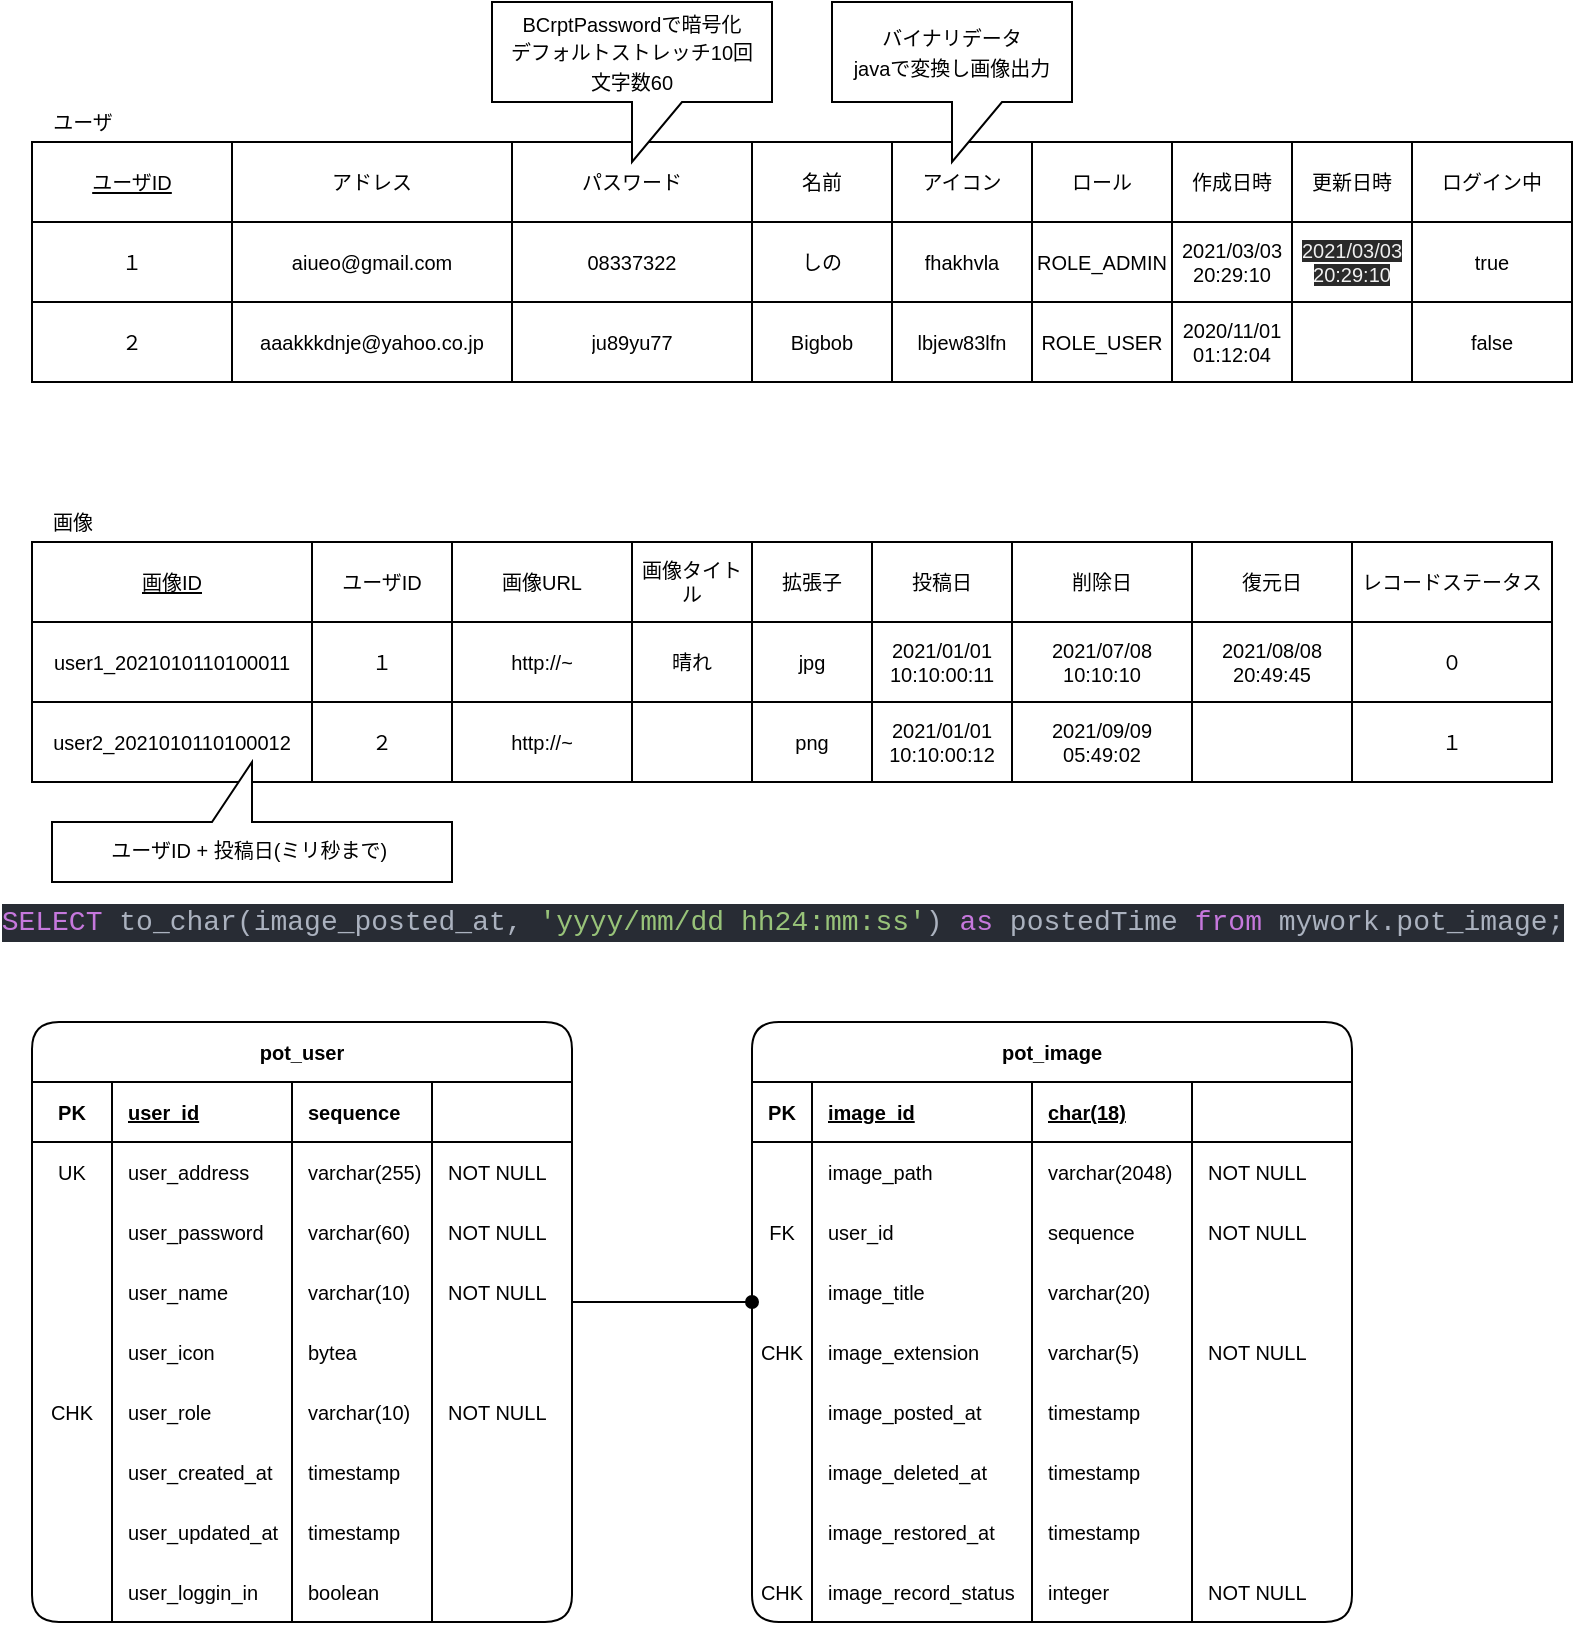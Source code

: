 <mxfile>
    <diagram id="QV3cCd6eq64nft1bvd9X" name="テーブル表">
        <mxGraphModel dx="743" dy="470" grid="1" gridSize="10" guides="1" tooltips="1" connect="1" arrows="1" fold="1" page="1" pageScale="1" pageWidth="827" pageHeight="1169" math="0" shadow="0">
            <root>
                <mxCell id="KHWvVhG0guuP3SYzxtQW-0"/>
                <mxCell id="KHWvVhG0guuP3SYzxtQW-1" parent="KHWvVhG0guuP3SYzxtQW-0"/>
                <mxCell id="MYZr6q4ZqEm6WkBMbpIB-1" value="pot_user" style="shape=table;startSize=30;container=1;collapsible=1;childLayout=tableLayout;fixedRows=1;rowLines=0;fontStyle=1;align=center;resizeLast=1;rounded=1;shadow=0;dashed=0;strokeWidth=1;fontFamily=Helvetica;fontSize=10;" parent="KHWvVhG0guuP3SYzxtQW-1" vertex="1">
                    <mxGeometry x="40" y="560" width="270" height="300" as="geometry"/>
                </mxCell>
                <mxCell id="MYZr6q4ZqEm6WkBMbpIB-2" value="" style="shape=partialRectangle;collapsible=0;dropTarget=0;pointerEvents=0;fillColor=none;top=0;left=0;bottom=1;right=0;points=[[0,0.5],[1,0.5]];portConstraint=eastwest;fontFamily=Helvetica;fontSize=10;" parent="MYZr6q4ZqEm6WkBMbpIB-1" vertex="1">
                    <mxGeometry y="30" width="270" height="30" as="geometry"/>
                </mxCell>
                <mxCell id="MYZr6q4ZqEm6WkBMbpIB-3" value="PK" style="shape=partialRectangle;connectable=0;fillColor=none;top=0;left=0;bottom=0;right=0;fontStyle=1;overflow=hidden;fontFamily=Helvetica;fontSize=10;" parent="MYZr6q4ZqEm6WkBMbpIB-2" vertex="1">
                    <mxGeometry width="40" height="30" as="geometry"/>
                </mxCell>
                <mxCell id="MYZr6q4ZqEm6WkBMbpIB-4" value="user_id" style="shape=partialRectangle;connectable=0;fillColor=none;top=0;left=0;bottom=0;right=0;align=left;spacingLeft=6;fontStyle=5;overflow=hidden;fontFamily=Helvetica;fontSize=10;" parent="MYZr6q4ZqEm6WkBMbpIB-2" vertex="1">
                    <mxGeometry x="40" width="90" height="30" as="geometry"/>
                </mxCell>
                <mxCell id="MYZr6q4ZqEm6WkBMbpIB-5" value="sequence" style="shape=partialRectangle;connectable=0;fillColor=none;top=0;left=0;bottom=0;right=0;align=left;spacingLeft=6;fontStyle=1;overflow=hidden;fontFamily=Helvetica;fontSize=10;" parent="MYZr6q4ZqEm6WkBMbpIB-2" vertex="1">
                    <mxGeometry x="130" width="70" height="30" as="geometry"/>
                </mxCell>
                <mxCell id="MYZr6q4ZqEm6WkBMbpIB-264" style="shape=partialRectangle;connectable=0;fillColor=none;top=0;left=0;bottom=0;right=0;align=left;spacingLeft=6;fontStyle=1;overflow=hidden;fontFamily=Helvetica;fontSize=10;" parent="MYZr6q4ZqEm6WkBMbpIB-2" vertex="1">
                    <mxGeometry x="200" width="70" height="30" as="geometry"/>
                </mxCell>
                <mxCell id="MYZr6q4ZqEm6WkBMbpIB-222" style="shape=partialRectangle;collapsible=0;dropTarget=0;pointerEvents=0;fillColor=none;top=0;left=0;bottom=0;right=0;points=[[0,0.5],[1,0.5]];portConstraint=eastwest;fontFamily=Helvetica;fontSize=10;" parent="MYZr6q4ZqEm6WkBMbpIB-1" vertex="1">
                    <mxGeometry y="60" width="270" height="30" as="geometry"/>
                </mxCell>
                <mxCell id="MYZr6q4ZqEm6WkBMbpIB-223" value="UK" style="shape=partialRectangle;connectable=0;fillColor=none;top=0;left=0;bottom=0;right=0;editable=1;overflow=hidden;fontFamily=Helvetica;fontSize=10;" parent="MYZr6q4ZqEm6WkBMbpIB-222" vertex="1">
                    <mxGeometry width="40" height="30" as="geometry"/>
                </mxCell>
                <mxCell id="MYZr6q4ZqEm6WkBMbpIB-224" value="user_address" style="shape=partialRectangle;connectable=0;fillColor=none;top=0;left=0;bottom=0;right=0;align=left;spacingLeft=6;overflow=hidden;fontFamily=Helvetica;fontSize=10;" parent="MYZr6q4ZqEm6WkBMbpIB-222" vertex="1">
                    <mxGeometry x="40" width="90" height="30" as="geometry"/>
                </mxCell>
                <mxCell id="MYZr6q4ZqEm6WkBMbpIB-225" value="varchar(255)" style="shape=partialRectangle;connectable=0;fillColor=none;top=0;left=0;bottom=0;right=0;align=left;spacingLeft=6;overflow=hidden;fontFamily=Helvetica;fontSize=10;" parent="MYZr6q4ZqEm6WkBMbpIB-222" vertex="1">
                    <mxGeometry x="130" width="70" height="30" as="geometry"/>
                </mxCell>
                <mxCell id="MYZr6q4ZqEm6WkBMbpIB-265" value="NOT NULL" style="shape=partialRectangle;connectable=0;fillColor=none;top=0;left=0;bottom=0;right=0;align=left;spacingLeft=6;overflow=hidden;fontFamily=Helvetica;fontSize=10;" parent="MYZr6q4ZqEm6WkBMbpIB-222" vertex="1">
                    <mxGeometry x="200" width="70" height="30" as="geometry"/>
                </mxCell>
                <mxCell id="MYZr6q4ZqEm6WkBMbpIB-226" style="shape=partialRectangle;collapsible=0;dropTarget=0;pointerEvents=0;fillColor=none;top=0;left=0;bottom=0;right=0;points=[[0,0.5],[1,0.5]];portConstraint=eastwest;fontFamily=Helvetica;fontSize=10;" parent="MYZr6q4ZqEm6WkBMbpIB-1" vertex="1">
                    <mxGeometry y="90" width="270" height="30" as="geometry"/>
                </mxCell>
                <mxCell id="MYZr6q4ZqEm6WkBMbpIB-227" style="shape=partialRectangle;connectable=0;fillColor=none;top=0;left=0;bottom=0;right=0;editable=1;overflow=hidden;fontFamily=Helvetica;fontSize=10;" parent="MYZr6q4ZqEm6WkBMbpIB-226" vertex="1">
                    <mxGeometry width="40" height="30" as="geometry"/>
                </mxCell>
                <mxCell id="MYZr6q4ZqEm6WkBMbpIB-228" value="user_password" style="shape=partialRectangle;connectable=0;fillColor=none;top=0;left=0;bottom=0;right=0;align=left;spacingLeft=6;overflow=hidden;fontFamily=Helvetica;fontSize=10;" parent="MYZr6q4ZqEm6WkBMbpIB-226" vertex="1">
                    <mxGeometry x="40" width="90" height="30" as="geometry"/>
                </mxCell>
                <mxCell id="MYZr6q4ZqEm6WkBMbpIB-229" value="varchar(60)" style="shape=partialRectangle;connectable=0;fillColor=none;top=0;left=0;bottom=0;right=0;align=left;spacingLeft=6;overflow=hidden;fontFamily=Helvetica;fontSize=10;" parent="MYZr6q4ZqEm6WkBMbpIB-226" vertex="1">
                    <mxGeometry x="130" width="70" height="30" as="geometry"/>
                </mxCell>
                <mxCell id="MYZr6q4ZqEm6WkBMbpIB-266" value="NOT NULL" style="shape=partialRectangle;connectable=0;fillColor=none;top=0;left=0;bottom=0;right=0;align=left;spacingLeft=6;overflow=hidden;fontFamily=Helvetica;fontSize=10;" parent="MYZr6q4ZqEm6WkBMbpIB-226" vertex="1">
                    <mxGeometry x="200" width="70" height="30" as="geometry"/>
                </mxCell>
                <mxCell id="MYZr6q4ZqEm6WkBMbpIB-242" style="shape=partialRectangle;collapsible=0;dropTarget=0;pointerEvents=0;fillColor=none;top=0;left=0;bottom=0;right=0;points=[[0,0.5],[1,0.5]];portConstraint=eastwest;fontFamily=Helvetica;fontSize=10;" parent="MYZr6q4ZqEm6WkBMbpIB-1" vertex="1">
                    <mxGeometry y="120" width="270" height="30" as="geometry"/>
                </mxCell>
                <mxCell id="MYZr6q4ZqEm6WkBMbpIB-243" style="shape=partialRectangle;connectable=0;fillColor=none;top=0;left=0;bottom=0;right=0;editable=1;overflow=hidden;fontFamily=Helvetica;fontSize=10;" parent="MYZr6q4ZqEm6WkBMbpIB-242" vertex="1">
                    <mxGeometry width="40" height="30" as="geometry"/>
                </mxCell>
                <mxCell id="MYZr6q4ZqEm6WkBMbpIB-244" value="user_name" style="shape=partialRectangle;connectable=0;fillColor=none;top=0;left=0;bottom=0;right=0;align=left;spacingLeft=6;overflow=hidden;fontFamily=Helvetica;fontSize=10;" parent="MYZr6q4ZqEm6WkBMbpIB-242" vertex="1">
                    <mxGeometry x="40" width="90" height="30" as="geometry"/>
                </mxCell>
                <mxCell id="MYZr6q4ZqEm6WkBMbpIB-245" value="varchar(10)" style="shape=partialRectangle;connectable=0;fillColor=none;top=0;left=0;bottom=0;right=0;align=left;spacingLeft=6;overflow=hidden;fontFamily=Helvetica;fontSize=10;" parent="MYZr6q4ZqEm6WkBMbpIB-242" vertex="1">
                    <mxGeometry x="130" width="70" height="30" as="geometry"/>
                </mxCell>
                <mxCell id="MYZr6q4ZqEm6WkBMbpIB-269" value="NOT NULL" style="shape=partialRectangle;connectable=0;fillColor=none;top=0;left=0;bottom=0;right=0;align=left;spacingLeft=6;overflow=hidden;fontFamily=Helvetica;fontSize=10;" parent="MYZr6q4ZqEm6WkBMbpIB-242" vertex="1">
                    <mxGeometry x="200" width="70" height="30" as="geometry"/>
                </mxCell>
                <mxCell id="22" style="shape=partialRectangle;collapsible=0;dropTarget=0;pointerEvents=0;fillColor=none;top=0;left=0;bottom=0;right=0;points=[[0,0.5],[1,0.5]];portConstraint=eastwest;fontFamily=Helvetica;fontSize=10;" parent="MYZr6q4ZqEm6WkBMbpIB-1" vertex="1">
                    <mxGeometry y="150" width="270" height="30" as="geometry"/>
                </mxCell>
                <mxCell id="23" style="shape=partialRectangle;connectable=0;fillColor=none;top=0;left=0;bottom=0;right=0;editable=1;overflow=hidden;fontFamily=Helvetica;fontSize=10;" parent="22" vertex="1">
                    <mxGeometry width="40" height="30" as="geometry"/>
                </mxCell>
                <mxCell id="24" value="user_icon" style="shape=partialRectangle;connectable=0;fillColor=none;top=0;left=0;bottom=0;right=0;align=left;spacingLeft=6;overflow=hidden;fontFamily=Helvetica;fontSize=10;" parent="22" vertex="1">
                    <mxGeometry x="40" width="90" height="30" as="geometry"/>
                </mxCell>
                <mxCell id="25" value="bytea" style="shape=partialRectangle;connectable=0;fillColor=none;top=0;left=0;bottom=0;right=0;align=left;spacingLeft=6;overflow=hidden;fontFamily=Helvetica;fontSize=10;" parent="22" vertex="1">
                    <mxGeometry x="130" width="70" height="30" as="geometry"/>
                </mxCell>
                <mxCell id="26" style="shape=partialRectangle;connectable=0;fillColor=none;top=0;left=0;bottom=0;right=0;align=left;spacingLeft=6;overflow=hidden;fontFamily=Helvetica;fontSize=10;" parent="22" vertex="1">
                    <mxGeometry x="200" width="70" height="30" as="geometry"/>
                </mxCell>
                <mxCell id="MYZr6q4ZqEm6WkBMbpIB-246" style="shape=partialRectangle;collapsible=0;dropTarget=0;pointerEvents=0;fillColor=none;top=0;left=0;bottom=0;right=0;points=[[0,0.5],[1,0.5]];portConstraint=eastwest;fontFamily=Helvetica;fontSize=10;" parent="MYZr6q4ZqEm6WkBMbpIB-1" vertex="1">
                    <mxGeometry y="180" width="270" height="30" as="geometry"/>
                </mxCell>
                <mxCell id="MYZr6q4ZqEm6WkBMbpIB-247" value="CHK" style="shape=partialRectangle;connectable=0;fillColor=none;top=0;left=0;bottom=0;right=0;editable=1;overflow=hidden;fontFamily=Helvetica;fontSize=10;" parent="MYZr6q4ZqEm6WkBMbpIB-246" vertex="1">
                    <mxGeometry width="40" height="30" as="geometry"/>
                </mxCell>
                <mxCell id="MYZr6q4ZqEm6WkBMbpIB-248" value="user_role" style="shape=partialRectangle;connectable=0;fillColor=none;top=0;left=0;bottom=0;right=0;align=left;spacingLeft=6;overflow=hidden;fontFamily=Helvetica;fontSize=10;" parent="MYZr6q4ZqEm6WkBMbpIB-246" vertex="1">
                    <mxGeometry x="40" width="90" height="30" as="geometry"/>
                </mxCell>
                <mxCell id="MYZr6q4ZqEm6WkBMbpIB-249" value="varchar(10)" style="shape=partialRectangle;connectable=0;fillColor=none;top=0;left=0;bottom=0;right=0;align=left;spacingLeft=6;overflow=hidden;fontFamily=Helvetica;fontSize=10;" parent="MYZr6q4ZqEm6WkBMbpIB-246" vertex="1">
                    <mxGeometry x="130" width="70" height="30" as="geometry"/>
                </mxCell>
                <mxCell id="MYZr6q4ZqEm6WkBMbpIB-270" value="NOT NULL" style="shape=partialRectangle;connectable=0;fillColor=none;top=0;left=0;bottom=0;right=0;align=left;spacingLeft=6;overflow=hidden;fontFamily=Helvetica;fontSize=10;" parent="MYZr6q4ZqEm6WkBMbpIB-246" vertex="1">
                    <mxGeometry x="200" width="70" height="30" as="geometry"/>
                </mxCell>
                <mxCell id="MYZr6q4ZqEm6WkBMbpIB-230" style="shape=partialRectangle;collapsible=0;dropTarget=0;pointerEvents=0;fillColor=none;top=0;left=0;bottom=0;right=0;points=[[0,0.5],[1,0.5]];portConstraint=eastwest;fontFamily=Helvetica;fontSize=10;" parent="MYZr6q4ZqEm6WkBMbpIB-1" vertex="1">
                    <mxGeometry y="210" width="270" height="30" as="geometry"/>
                </mxCell>
                <mxCell id="MYZr6q4ZqEm6WkBMbpIB-231" style="shape=partialRectangle;connectable=0;fillColor=none;top=0;left=0;bottom=0;right=0;editable=1;overflow=hidden;fontFamily=Helvetica;fontSize=10;" parent="MYZr6q4ZqEm6WkBMbpIB-230" vertex="1">
                    <mxGeometry width="40" height="30" as="geometry"/>
                </mxCell>
                <mxCell id="MYZr6q4ZqEm6WkBMbpIB-232" value="user_created_at" style="shape=partialRectangle;connectable=0;fillColor=none;top=0;left=0;bottom=0;right=0;align=left;spacingLeft=6;overflow=hidden;fontFamily=Helvetica;fontSize=10;" parent="MYZr6q4ZqEm6WkBMbpIB-230" vertex="1">
                    <mxGeometry x="40" width="90" height="30" as="geometry"/>
                </mxCell>
                <mxCell id="MYZr6q4ZqEm6WkBMbpIB-233" value="timestamp" style="shape=partialRectangle;connectable=0;fillColor=none;top=0;left=0;bottom=0;right=0;align=left;spacingLeft=6;overflow=hidden;fontFamily=Helvetica;fontSize=10;" parent="MYZr6q4ZqEm6WkBMbpIB-230" vertex="1">
                    <mxGeometry x="130" width="70" height="30" as="geometry"/>
                </mxCell>
                <mxCell id="MYZr6q4ZqEm6WkBMbpIB-271" value="" style="shape=partialRectangle;connectable=0;fillColor=none;top=0;left=0;bottom=0;right=0;align=left;spacingLeft=6;overflow=hidden;fontFamily=Helvetica;fontSize=10;" parent="MYZr6q4ZqEm6WkBMbpIB-230" vertex="1">
                    <mxGeometry x="200" width="70" height="30" as="geometry"/>
                </mxCell>
                <mxCell id="MYZr6q4ZqEm6WkBMbpIB-6" value="" style="shape=partialRectangle;collapsible=0;dropTarget=0;pointerEvents=0;fillColor=none;top=0;left=0;bottom=0;right=0;points=[[0,0.5],[1,0.5]];portConstraint=eastwest;fontFamily=Helvetica;fontSize=10;" parent="MYZr6q4ZqEm6WkBMbpIB-1" vertex="1">
                    <mxGeometry y="240" width="270" height="30" as="geometry"/>
                </mxCell>
                <mxCell id="MYZr6q4ZqEm6WkBMbpIB-7" value="" style="shape=partialRectangle;connectable=0;fillColor=none;top=0;left=0;bottom=0;right=0;editable=1;overflow=hidden;fontFamily=Helvetica;fontSize=10;" parent="MYZr6q4ZqEm6WkBMbpIB-6" vertex="1">
                    <mxGeometry width="40" height="30" as="geometry"/>
                </mxCell>
                <mxCell id="MYZr6q4ZqEm6WkBMbpIB-8" value="user_updated_at" style="shape=partialRectangle;connectable=0;fillColor=none;top=0;left=0;bottom=0;right=0;align=left;spacingLeft=6;overflow=hidden;fontFamily=Helvetica;fontSize=10;" parent="MYZr6q4ZqEm6WkBMbpIB-6" vertex="1">
                    <mxGeometry x="40" width="90" height="30" as="geometry"/>
                </mxCell>
                <mxCell id="MYZr6q4ZqEm6WkBMbpIB-9" value="timestamp" style="shape=partialRectangle;connectable=0;fillColor=none;top=0;left=0;bottom=0;right=0;align=left;spacingLeft=6;overflow=hidden;fontFamily=Helvetica;fontSize=10;" parent="MYZr6q4ZqEm6WkBMbpIB-6" vertex="1">
                    <mxGeometry x="130" width="70" height="30" as="geometry"/>
                </mxCell>
                <mxCell id="MYZr6q4ZqEm6WkBMbpIB-272" style="shape=partialRectangle;connectable=0;fillColor=none;top=0;left=0;bottom=0;right=0;align=left;spacingLeft=6;overflow=hidden;fontFamily=Helvetica;fontSize=10;" parent="MYZr6q4ZqEm6WkBMbpIB-6" vertex="1">
                    <mxGeometry x="200" width="70" height="30" as="geometry"/>
                </mxCell>
                <mxCell id="3" style="shape=partialRectangle;collapsible=0;dropTarget=0;pointerEvents=0;fillColor=none;top=0;left=0;bottom=0;right=0;points=[[0,0.5],[1,0.5]];portConstraint=eastwest;fontFamily=Helvetica;fontSize=10;" parent="MYZr6q4ZqEm6WkBMbpIB-1" vertex="1">
                    <mxGeometry y="270" width="270" height="30" as="geometry"/>
                </mxCell>
                <mxCell id="4" style="shape=partialRectangle;connectable=0;fillColor=none;top=0;left=0;bottom=0;right=0;editable=1;overflow=hidden;fontFamily=Helvetica;fontSize=10;" parent="3" vertex="1">
                    <mxGeometry width="40" height="30" as="geometry"/>
                </mxCell>
                <mxCell id="5" value="user_loggin_in" style="shape=partialRectangle;connectable=0;fillColor=none;top=0;left=0;bottom=0;right=0;align=left;spacingLeft=6;overflow=hidden;fontFamily=Helvetica;fontSize=10;" parent="3" vertex="1">
                    <mxGeometry x="40" width="90" height="30" as="geometry"/>
                </mxCell>
                <mxCell id="6" value="boolean" style="shape=partialRectangle;connectable=0;fillColor=none;top=0;left=0;bottom=0;right=0;align=left;spacingLeft=6;overflow=hidden;fontFamily=Helvetica;fontSize=10;" parent="3" vertex="1">
                    <mxGeometry x="130" width="70" height="30" as="geometry"/>
                </mxCell>
                <mxCell id="7" style="shape=partialRectangle;connectable=0;fillColor=none;top=0;left=0;bottom=0;right=0;align=left;spacingLeft=6;overflow=hidden;fontFamily=Helvetica;fontSize=10;" parent="3" vertex="1">
                    <mxGeometry x="200" width="70" height="30" as="geometry"/>
                </mxCell>
                <mxCell id="MYZr6q4ZqEm6WkBMbpIB-22" value="pot_image" style="shape=table;startSize=30;container=1;collapsible=1;childLayout=tableLayout;fixedRows=1;rowLines=0;fontStyle=1;align=center;resizeLast=1;rounded=1;shadow=0;dashed=0;strokeWidth=1;fontFamily=Helvetica;fontSize=10;" parent="KHWvVhG0guuP3SYzxtQW-1" vertex="1">
                    <mxGeometry x="400" y="560" width="300" height="300" as="geometry"/>
                </mxCell>
                <mxCell id="MYZr6q4ZqEm6WkBMbpIB-23" value="" style="shape=partialRectangle;collapsible=0;dropTarget=0;pointerEvents=0;fillColor=none;top=0;left=0;bottom=1;right=0;points=[[0,0.5],[1,0.5]];portConstraint=eastwest;fontFamily=Helvetica;fontSize=10;" parent="MYZr6q4ZqEm6WkBMbpIB-22" vertex="1">
                    <mxGeometry y="30" width="300" height="30" as="geometry"/>
                </mxCell>
                <mxCell id="MYZr6q4ZqEm6WkBMbpIB-24" value="PK" style="shape=partialRectangle;connectable=0;fillColor=none;top=0;left=0;bottom=0;right=0;fontStyle=1;overflow=hidden;fontFamily=Helvetica;fontSize=10;" parent="MYZr6q4ZqEm6WkBMbpIB-23" vertex="1">
                    <mxGeometry width="30" height="30" as="geometry"/>
                </mxCell>
                <mxCell id="MYZr6q4ZqEm6WkBMbpIB-25" value="image_id" style="shape=partialRectangle;connectable=0;fillColor=none;top=0;left=0;bottom=0;right=0;align=left;spacingLeft=6;fontStyle=5;overflow=hidden;fontFamily=Helvetica;fontSize=10;" parent="MYZr6q4ZqEm6WkBMbpIB-23" vertex="1">
                    <mxGeometry x="30" width="110" height="30" as="geometry"/>
                </mxCell>
                <mxCell id="MYZr6q4ZqEm6WkBMbpIB-26" value="char(18)" style="shape=partialRectangle;connectable=0;fillColor=none;top=0;left=0;bottom=0;right=0;align=left;spacingLeft=6;fontStyle=5;overflow=hidden;fontFamily=Helvetica;fontSize=10;" parent="MYZr6q4ZqEm6WkBMbpIB-23" vertex="1">
                    <mxGeometry x="140" width="80" height="30" as="geometry"/>
                </mxCell>
                <mxCell id="MYZr6q4ZqEm6WkBMbpIB-273" style="shape=partialRectangle;connectable=0;fillColor=none;top=0;left=0;bottom=0;right=0;align=left;spacingLeft=6;fontStyle=5;overflow=hidden;fontFamily=Helvetica;fontSize=10;" parent="MYZr6q4ZqEm6WkBMbpIB-23" vertex="1">
                    <mxGeometry x="220" width="80" height="30" as="geometry"/>
                </mxCell>
                <mxCell id="MYZr6q4ZqEm6WkBMbpIB-253" style="shape=partialRectangle;collapsible=0;dropTarget=0;pointerEvents=0;fillColor=none;top=0;left=0;bottom=0;right=0;points=[[0,0.5],[1,0.5]];portConstraint=eastwest;fontFamily=Helvetica;fontSize=10;" parent="MYZr6q4ZqEm6WkBMbpIB-22" vertex="1">
                    <mxGeometry y="60" width="300" height="30" as="geometry"/>
                </mxCell>
                <mxCell id="MYZr6q4ZqEm6WkBMbpIB-254" style="shape=partialRectangle;connectable=0;fillColor=none;top=0;left=0;bottom=0;right=0;editable=1;overflow=hidden;fontFamily=Helvetica;fontSize=10;" parent="MYZr6q4ZqEm6WkBMbpIB-253" vertex="1">
                    <mxGeometry width="30" height="30" as="geometry"/>
                </mxCell>
                <mxCell id="MYZr6q4ZqEm6WkBMbpIB-255" value="image_path" style="shape=partialRectangle;connectable=0;fillColor=none;top=0;left=0;bottom=0;right=0;align=left;spacingLeft=6;overflow=hidden;fontFamily=Helvetica;fontSize=10;" parent="MYZr6q4ZqEm6WkBMbpIB-253" vertex="1">
                    <mxGeometry x="30" width="110" height="30" as="geometry"/>
                </mxCell>
                <mxCell id="MYZr6q4ZqEm6WkBMbpIB-256" value="varchar(2048)" style="shape=partialRectangle;connectable=0;fillColor=none;top=0;left=0;bottom=0;right=0;align=left;spacingLeft=6;overflow=hidden;fontFamily=Helvetica;fontSize=10;" parent="MYZr6q4ZqEm6WkBMbpIB-253" vertex="1">
                    <mxGeometry x="140" width="80" height="30" as="geometry"/>
                </mxCell>
                <mxCell id="MYZr6q4ZqEm6WkBMbpIB-274" value="NOT NULL" style="shape=partialRectangle;connectable=0;fillColor=none;top=0;left=0;bottom=0;right=0;align=left;spacingLeft=6;overflow=hidden;fontFamily=Helvetica;fontSize=10;" parent="MYZr6q4ZqEm6WkBMbpIB-253" vertex="1">
                    <mxGeometry x="220" width="80" height="30" as="geometry"/>
                </mxCell>
                <mxCell id="MYZr6q4ZqEm6WkBMbpIB-27" value="" style="shape=partialRectangle;collapsible=0;dropTarget=0;pointerEvents=0;fillColor=none;top=0;left=0;bottom=0;right=0;points=[[0,0.5],[1,0.5]];portConstraint=eastwest;fontFamily=Helvetica;fontSize=10;" parent="MYZr6q4ZqEm6WkBMbpIB-22" vertex="1">
                    <mxGeometry y="90" width="300" height="30" as="geometry"/>
                </mxCell>
                <mxCell id="MYZr6q4ZqEm6WkBMbpIB-28" value="FK" style="shape=partialRectangle;connectable=0;fillColor=none;top=0;left=0;bottom=0;right=0;editable=1;overflow=hidden;fontFamily=Helvetica;fontSize=10;" parent="MYZr6q4ZqEm6WkBMbpIB-27" vertex="1">
                    <mxGeometry width="30" height="30" as="geometry"/>
                </mxCell>
                <mxCell id="MYZr6q4ZqEm6WkBMbpIB-29" value="user_id" style="shape=partialRectangle;connectable=0;fillColor=none;top=0;left=0;bottom=0;right=0;align=left;spacingLeft=6;overflow=hidden;fontFamily=Helvetica;fontSize=10;" parent="MYZr6q4ZqEm6WkBMbpIB-27" vertex="1">
                    <mxGeometry x="30" width="110" height="30" as="geometry"/>
                </mxCell>
                <mxCell id="MYZr6q4ZqEm6WkBMbpIB-30" value="sequence" style="shape=partialRectangle;connectable=0;fillColor=none;top=0;left=0;bottom=0;right=0;align=left;spacingLeft=6;overflow=hidden;fontFamily=Helvetica;fontSize=10;" parent="MYZr6q4ZqEm6WkBMbpIB-27" vertex="1">
                    <mxGeometry x="140" width="80" height="30" as="geometry"/>
                </mxCell>
                <mxCell id="MYZr6q4ZqEm6WkBMbpIB-275" value="NOT NULL" style="shape=partialRectangle;connectable=0;fillColor=none;top=0;left=0;bottom=0;right=0;align=left;spacingLeft=6;overflow=hidden;fontFamily=Helvetica;fontSize=10;" parent="MYZr6q4ZqEm6WkBMbpIB-27" vertex="1">
                    <mxGeometry x="220" width="80" height="30" as="geometry"/>
                </mxCell>
                <mxCell id="MYZr6q4ZqEm6WkBMbpIB-31" value="" style="shape=partialRectangle;collapsible=0;dropTarget=0;pointerEvents=0;fillColor=none;top=0;left=0;bottom=0;right=0;points=[[0,0.5],[1,0.5]];portConstraint=eastwest;fontFamily=Helvetica;fontSize=10;" parent="MYZr6q4ZqEm6WkBMbpIB-22" vertex="1">
                    <mxGeometry y="120" width="300" height="30" as="geometry"/>
                </mxCell>
                <mxCell id="MYZr6q4ZqEm6WkBMbpIB-32" value="" style="shape=partialRectangle;connectable=0;fillColor=none;top=0;left=0;bottom=0;right=0;editable=1;overflow=hidden;fontFamily=Helvetica;fontSize=10;" parent="MYZr6q4ZqEm6WkBMbpIB-31" vertex="1">
                    <mxGeometry width="30" height="30" as="geometry"/>
                </mxCell>
                <mxCell id="MYZr6q4ZqEm6WkBMbpIB-33" value="image_title" style="shape=partialRectangle;connectable=0;fillColor=none;top=0;left=0;bottom=0;right=0;align=left;spacingLeft=6;overflow=hidden;fontFamily=Helvetica;fontSize=10;" parent="MYZr6q4ZqEm6WkBMbpIB-31" vertex="1">
                    <mxGeometry x="30" width="110" height="30" as="geometry"/>
                </mxCell>
                <mxCell id="MYZr6q4ZqEm6WkBMbpIB-34" value="varchar(20)" style="shape=partialRectangle;connectable=0;fillColor=none;top=0;left=0;bottom=0;right=0;align=left;spacingLeft=6;overflow=hidden;fontFamily=Helvetica;fontSize=10;" parent="MYZr6q4ZqEm6WkBMbpIB-31" vertex="1">
                    <mxGeometry x="140" width="80" height="30" as="geometry"/>
                </mxCell>
                <mxCell id="MYZr6q4ZqEm6WkBMbpIB-276" style="shape=partialRectangle;connectable=0;fillColor=none;top=0;left=0;bottom=0;right=0;align=left;spacingLeft=6;overflow=hidden;fontFamily=Helvetica;fontSize=10;" parent="MYZr6q4ZqEm6WkBMbpIB-31" vertex="1">
                    <mxGeometry x="220" width="80" height="30" as="geometry"/>
                </mxCell>
                <mxCell id="MYZr6q4ZqEm6WkBMbpIB-35" value="" style="shape=partialRectangle;collapsible=0;dropTarget=0;pointerEvents=0;fillColor=none;top=0;left=0;bottom=0;right=0;points=[[0,0.5],[1,0.5]];portConstraint=eastwest;fontFamily=Helvetica;fontSize=10;" parent="MYZr6q4ZqEm6WkBMbpIB-22" vertex="1">
                    <mxGeometry y="150" width="300" height="30" as="geometry"/>
                </mxCell>
                <mxCell id="MYZr6q4ZqEm6WkBMbpIB-36" value="CHK" style="shape=partialRectangle;connectable=0;fillColor=none;top=0;left=0;bottom=0;right=0;editable=1;overflow=hidden;fontFamily=Helvetica;fontSize=10;" parent="MYZr6q4ZqEm6WkBMbpIB-35" vertex="1">
                    <mxGeometry width="30" height="30" as="geometry"/>
                </mxCell>
                <mxCell id="MYZr6q4ZqEm6WkBMbpIB-37" value="image_extension" style="shape=partialRectangle;connectable=0;fillColor=none;top=0;left=0;bottom=0;right=0;align=left;spacingLeft=6;overflow=hidden;fontFamily=Helvetica;fontSize=10;" parent="MYZr6q4ZqEm6WkBMbpIB-35" vertex="1">
                    <mxGeometry x="30" width="110" height="30" as="geometry"/>
                </mxCell>
                <mxCell id="MYZr6q4ZqEm6WkBMbpIB-38" value="varchar(5)" style="shape=partialRectangle;connectable=0;fillColor=none;top=0;left=0;bottom=0;right=0;align=left;spacingLeft=6;overflow=hidden;fontFamily=Helvetica;fontSize=10;" parent="MYZr6q4ZqEm6WkBMbpIB-35" vertex="1">
                    <mxGeometry x="140" width="80" height="30" as="geometry"/>
                </mxCell>
                <mxCell id="MYZr6q4ZqEm6WkBMbpIB-277" value="NOT NULL" style="shape=partialRectangle;connectable=0;fillColor=none;top=0;left=0;bottom=0;right=0;align=left;spacingLeft=6;overflow=hidden;fontFamily=Helvetica;fontSize=10;" parent="MYZr6q4ZqEm6WkBMbpIB-35" vertex="1">
                    <mxGeometry x="220" width="80" height="30" as="geometry"/>
                </mxCell>
                <mxCell id="MYZr6q4ZqEm6WkBMbpIB-43" style="shape=partialRectangle;collapsible=0;dropTarget=0;pointerEvents=0;fillColor=none;top=0;left=0;bottom=0;right=0;points=[[0,0.5],[1,0.5]];portConstraint=eastwest;fontFamily=Helvetica;fontSize=10;" parent="MYZr6q4ZqEm6WkBMbpIB-22" vertex="1">
                    <mxGeometry y="180" width="300" height="30" as="geometry"/>
                </mxCell>
                <mxCell id="MYZr6q4ZqEm6WkBMbpIB-44" style="shape=partialRectangle;connectable=0;fillColor=none;top=0;left=0;bottom=0;right=0;editable=1;overflow=hidden;fontFamily=Helvetica;fontSize=10;" parent="MYZr6q4ZqEm6WkBMbpIB-43" vertex="1">
                    <mxGeometry width="30" height="30" as="geometry"/>
                </mxCell>
                <mxCell id="MYZr6q4ZqEm6WkBMbpIB-45" value="image_posted_at" style="shape=partialRectangle;connectable=0;fillColor=none;top=0;left=0;bottom=0;right=0;align=left;spacingLeft=6;overflow=hidden;fontFamily=Helvetica;fontSize=10;" parent="MYZr6q4ZqEm6WkBMbpIB-43" vertex="1">
                    <mxGeometry x="30" width="110" height="30" as="geometry"/>
                </mxCell>
                <mxCell id="MYZr6q4ZqEm6WkBMbpIB-46" value="timestamp" style="shape=partialRectangle;connectable=0;fillColor=none;top=0;left=0;bottom=0;right=0;align=left;spacingLeft=6;overflow=hidden;fontFamily=Helvetica;fontSize=10;" parent="MYZr6q4ZqEm6WkBMbpIB-43" vertex="1">
                    <mxGeometry x="140" width="80" height="30" as="geometry"/>
                </mxCell>
                <mxCell id="MYZr6q4ZqEm6WkBMbpIB-278" style="shape=partialRectangle;connectable=0;fillColor=none;top=0;left=0;bottom=0;right=0;align=left;spacingLeft=6;overflow=hidden;fontFamily=Helvetica;fontSize=10;" parent="MYZr6q4ZqEm6WkBMbpIB-43" vertex="1">
                    <mxGeometry x="220" width="80" height="30" as="geometry"/>
                </mxCell>
                <mxCell id="MYZr6q4ZqEm6WkBMbpIB-47" style="shape=partialRectangle;collapsible=0;dropTarget=0;pointerEvents=0;fillColor=none;top=0;left=0;bottom=0;right=0;points=[[0,0.5],[1,0.5]];portConstraint=eastwest;fontFamily=Helvetica;fontSize=10;" parent="MYZr6q4ZqEm6WkBMbpIB-22" vertex="1">
                    <mxGeometry y="210" width="300" height="30" as="geometry"/>
                </mxCell>
                <mxCell id="MYZr6q4ZqEm6WkBMbpIB-48" style="shape=partialRectangle;connectable=0;fillColor=none;top=0;left=0;bottom=0;right=0;editable=1;overflow=hidden;fontFamily=Helvetica;fontSize=10;" parent="MYZr6q4ZqEm6WkBMbpIB-47" vertex="1">
                    <mxGeometry width="30" height="30" as="geometry"/>
                </mxCell>
                <mxCell id="MYZr6q4ZqEm6WkBMbpIB-49" value="image_deleted_at" style="shape=partialRectangle;connectable=0;fillColor=none;top=0;left=0;bottom=0;right=0;align=left;spacingLeft=6;overflow=hidden;fontFamily=Helvetica;fontSize=10;" parent="MYZr6q4ZqEm6WkBMbpIB-47" vertex="1">
                    <mxGeometry x="30" width="110" height="30" as="geometry"/>
                </mxCell>
                <mxCell id="MYZr6q4ZqEm6WkBMbpIB-50" value="timestamp" style="shape=partialRectangle;connectable=0;fillColor=none;top=0;left=0;bottom=0;right=0;align=left;spacingLeft=6;overflow=hidden;fontFamily=Helvetica;fontSize=10;" parent="MYZr6q4ZqEm6WkBMbpIB-47" vertex="1">
                    <mxGeometry x="140" width="80" height="30" as="geometry"/>
                </mxCell>
                <mxCell id="MYZr6q4ZqEm6WkBMbpIB-279" style="shape=partialRectangle;connectable=0;fillColor=none;top=0;left=0;bottom=0;right=0;align=left;spacingLeft=6;overflow=hidden;fontFamily=Helvetica;fontSize=10;" parent="MYZr6q4ZqEm6WkBMbpIB-47" vertex="1">
                    <mxGeometry x="220" width="80" height="30" as="geometry"/>
                </mxCell>
                <mxCell id="MYZr6q4ZqEm6WkBMbpIB-51" style="shape=partialRectangle;collapsible=0;dropTarget=0;pointerEvents=0;fillColor=none;top=0;left=0;bottom=0;right=0;points=[[0,0.5],[1,0.5]];portConstraint=eastwest;fontFamily=Helvetica;fontSize=10;" parent="MYZr6q4ZqEm6WkBMbpIB-22" vertex="1">
                    <mxGeometry y="240" width="300" height="30" as="geometry"/>
                </mxCell>
                <mxCell id="MYZr6q4ZqEm6WkBMbpIB-52" style="shape=partialRectangle;connectable=0;fillColor=none;top=0;left=0;bottom=0;right=0;editable=1;overflow=hidden;fontFamily=Helvetica;fontSize=10;" parent="MYZr6q4ZqEm6WkBMbpIB-51" vertex="1">
                    <mxGeometry width="30" height="30" as="geometry"/>
                </mxCell>
                <mxCell id="MYZr6q4ZqEm6WkBMbpIB-53" value="image_restored_at" style="shape=partialRectangle;connectable=0;fillColor=none;top=0;left=0;bottom=0;right=0;align=left;spacingLeft=6;overflow=hidden;fontFamily=Helvetica;fontSize=10;" parent="MYZr6q4ZqEm6WkBMbpIB-51" vertex="1">
                    <mxGeometry x="30" width="110" height="30" as="geometry"/>
                </mxCell>
                <mxCell id="MYZr6q4ZqEm6WkBMbpIB-54" value="timestamp" style="shape=partialRectangle;connectable=0;fillColor=none;top=0;left=0;bottom=0;right=0;align=left;spacingLeft=6;overflow=hidden;fontFamily=Helvetica;fontSize=10;" parent="MYZr6q4ZqEm6WkBMbpIB-51" vertex="1">
                    <mxGeometry x="140" width="80" height="30" as="geometry"/>
                </mxCell>
                <mxCell id="MYZr6q4ZqEm6WkBMbpIB-280" style="shape=partialRectangle;connectable=0;fillColor=none;top=0;left=0;bottom=0;right=0;align=left;spacingLeft=6;overflow=hidden;fontFamily=Helvetica;fontSize=10;" parent="MYZr6q4ZqEm6WkBMbpIB-51" vertex="1">
                    <mxGeometry x="220" width="80" height="30" as="geometry"/>
                </mxCell>
                <mxCell id="MYZr6q4ZqEm6WkBMbpIB-257" style="shape=partialRectangle;collapsible=0;dropTarget=0;pointerEvents=0;fillColor=none;top=0;left=0;bottom=0;right=0;points=[[0,0.5],[1,0.5]];portConstraint=eastwest;fontFamily=Helvetica;fontSize=10;" parent="MYZr6q4ZqEm6WkBMbpIB-22" vertex="1">
                    <mxGeometry y="270" width="300" height="30" as="geometry"/>
                </mxCell>
                <mxCell id="MYZr6q4ZqEm6WkBMbpIB-258" value="CHK" style="shape=partialRectangle;connectable=0;fillColor=none;top=0;left=0;bottom=0;right=0;editable=1;overflow=hidden;fontFamily=Helvetica;fontSize=10;" parent="MYZr6q4ZqEm6WkBMbpIB-257" vertex="1">
                    <mxGeometry width="30" height="30" as="geometry"/>
                </mxCell>
                <mxCell id="MYZr6q4ZqEm6WkBMbpIB-259" value="image_record_status" style="shape=partialRectangle;connectable=0;fillColor=none;top=0;left=0;bottom=0;right=0;align=left;spacingLeft=6;overflow=hidden;fontFamily=Helvetica;fontSize=10;" parent="MYZr6q4ZqEm6WkBMbpIB-257" vertex="1">
                    <mxGeometry x="30" width="110" height="30" as="geometry"/>
                </mxCell>
                <mxCell id="MYZr6q4ZqEm6WkBMbpIB-260" value="integer" style="shape=partialRectangle;connectable=0;fillColor=none;top=0;left=0;bottom=0;right=0;align=left;spacingLeft=6;overflow=hidden;fontFamily=Helvetica;fontSize=10;" parent="MYZr6q4ZqEm6WkBMbpIB-257" vertex="1">
                    <mxGeometry x="140" width="80" height="30" as="geometry"/>
                </mxCell>
                <mxCell id="MYZr6q4ZqEm6WkBMbpIB-281" value="NOT NULL" style="shape=partialRectangle;connectable=0;fillColor=none;top=0;left=0;bottom=0;right=0;align=left;spacingLeft=6;overflow=hidden;fontFamily=Helvetica;fontSize=10;" parent="MYZr6q4ZqEm6WkBMbpIB-257" vertex="1">
                    <mxGeometry x="220" width="80" height="30" as="geometry"/>
                </mxCell>
                <mxCell id="MYZr6q4ZqEm6WkBMbpIB-133" value="" style="shape=table;html=1;whiteSpace=wrap;startSize=0;container=1;collapsible=0;childLayout=tableLayout;fontFamily=Helvetica;fontSize=10;" parent="KHWvVhG0guuP3SYzxtQW-1" vertex="1">
                    <mxGeometry x="40" y="120" width="770" height="120" as="geometry"/>
                </mxCell>
                <mxCell id="MYZr6q4ZqEm6WkBMbpIB-138" value="" style="shape=partialRectangle;html=1;whiteSpace=wrap;collapsible=0;dropTarget=0;pointerEvents=0;fillColor=none;top=0;left=0;bottom=0;right=0;points=[[0,0.5],[1,0.5]];portConstraint=eastwest;fontSize=10;" parent="MYZr6q4ZqEm6WkBMbpIB-133" vertex="1">
                    <mxGeometry width="770" height="40" as="geometry"/>
                </mxCell>
                <mxCell id="10" value="&lt;u&gt;ユーザID&lt;/u&gt;" style="shape=partialRectangle;html=1;whiteSpace=wrap;connectable=0;fillColor=none;top=0;left=0;bottom=0;right=0;overflow=hidden;fontSize=10;" parent="MYZr6q4ZqEm6WkBMbpIB-138" vertex="1">
                    <mxGeometry width="100" height="40" as="geometry"/>
                </mxCell>
                <mxCell id="MYZr6q4ZqEm6WkBMbpIB-139" value="&lt;span style=&quot;font-size: 10px&quot;&gt;アドレス&lt;/span&gt;" style="shape=partialRectangle;html=1;whiteSpace=wrap;connectable=0;fillColor=none;top=0;left=0;bottom=0;right=0;overflow=hidden;fontSize=10;" parent="MYZr6q4ZqEm6WkBMbpIB-138" vertex="1">
                    <mxGeometry x="100" width="140" height="40" as="geometry"/>
                </mxCell>
                <mxCell id="MYZr6q4ZqEm6WkBMbpIB-207" value="パスワード" style="shape=partialRectangle;html=1;whiteSpace=wrap;connectable=0;fillColor=none;top=0;left=0;bottom=0;right=0;overflow=hidden;fontSize=10;" parent="MYZr6q4ZqEm6WkBMbpIB-138" vertex="1">
                    <mxGeometry x="240" width="120" height="40" as="geometry"/>
                </mxCell>
                <mxCell id="MYZr6q4ZqEm6WkBMbpIB-153" value="名前" style="shape=partialRectangle;html=1;whiteSpace=wrap;connectable=0;fillColor=none;top=0;left=0;bottom=0;right=0;overflow=hidden;fontSize=10;" parent="MYZr6q4ZqEm6WkBMbpIB-138" vertex="1">
                    <mxGeometry x="360" width="70" height="40" as="geometry"/>
                </mxCell>
                <mxCell id="18" value="アイコン" style="shape=partialRectangle;html=1;whiteSpace=wrap;connectable=0;fillColor=none;top=0;left=0;bottom=0;right=0;overflow=hidden;fontSize=10;" parent="MYZr6q4ZqEm6WkBMbpIB-138" vertex="1">
                    <mxGeometry x="430" width="70" height="40" as="geometry"/>
                </mxCell>
                <mxCell id="MYZr6q4ZqEm6WkBMbpIB-150" value="ロール" style="shape=partialRectangle;html=1;whiteSpace=wrap;connectable=0;fillColor=none;top=0;left=0;bottom=0;right=0;overflow=hidden;fontSize=10;" parent="MYZr6q4ZqEm6WkBMbpIB-138" vertex="1">
                    <mxGeometry x="500" width="70" height="40" as="geometry"/>
                </mxCell>
                <mxCell id="MYZr6q4ZqEm6WkBMbpIB-147" value="作成日時" style="shape=partialRectangle;html=1;whiteSpace=wrap;connectable=0;fillColor=none;top=0;left=0;bottom=0;right=0;overflow=hidden;fontSize=10;" parent="MYZr6q4ZqEm6WkBMbpIB-138" vertex="1">
                    <mxGeometry x="570" width="60" height="40" as="geometry"/>
                </mxCell>
                <mxCell id="MYZr6q4ZqEm6WkBMbpIB-210" value="更新日時" style="shape=partialRectangle;html=1;whiteSpace=wrap;connectable=0;fillColor=none;top=0;left=0;bottom=0;right=0;overflow=hidden;fontSize=10;" parent="MYZr6q4ZqEm6WkBMbpIB-138" vertex="1">
                    <mxGeometry x="630" width="60" height="40" as="geometry"/>
                </mxCell>
                <mxCell id="0" value="ログイン中" style="shape=partialRectangle;html=1;whiteSpace=wrap;connectable=0;fillColor=none;top=0;left=0;bottom=0;right=0;overflow=hidden;fontSize=10;" parent="MYZr6q4ZqEm6WkBMbpIB-138" vertex="1">
                    <mxGeometry x="690" width="80" height="40" as="geometry"/>
                </mxCell>
                <mxCell id="MYZr6q4ZqEm6WkBMbpIB-142" value="" style="shape=partialRectangle;html=1;whiteSpace=wrap;collapsible=0;dropTarget=0;pointerEvents=0;fillColor=none;top=0;left=0;bottom=0;right=0;points=[[0,0.5],[1,0.5]];portConstraint=eastwest;fontSize=10;" parent="MYZr6q4ZqEm6WkBMbpIB-133" vertex="1">
                    <mxGeometry y="40" width="770" height="40" as="geometry"/>
                </mxCell>
                <mxCell id="11" value="１" style="shape=partialRectangle;html=1;whiteSpace=wrap;connectable=0;fillColor=none;top=0;left=0;bottom=0;right=0;overflow=hidden;fontSize=10;" parent="MYZr6q4ZqEm6WkBMbpIB-142" vertex="1">
                    <mxGeometry width="100" height="40" as="geometry"/>
                </mxCell>
                <mxCell id="MYZr6q4ZqEm6WkBMbpIB-143" value="aiueo@gmail.com&lt;br&gt;" style="shape=partialRectangle;html=1;whiteSpace=wrap;connectable=0;fillColor=none;top=0;left=0;bottom=0;right=0;overflow=hidden;fontSize=10;" parent="MYZr6q4ZqEm6WkBMbpIB-142" vertex="1">
                    <mxGeometry x="100" width="140" height="40" as="geometry"/>
                </mxCell>
                <mxCell id="MYZr6q4ZqEm6WkBMbpIB-208" value="08337322" style="shape=partialRectangle;html=1;whiteSpace=wrap;connectable=0;fillColor=none;top=0;left=0;bottom=0;right=0;overflow=hidden;fontSize=10;" parent="MYZr6q4ZqEm6WkBMbpIB-142" vertex="1">
                    <mxGeometry x="240" width="120" height="40" as="geometry"/>
                </mxCell>
                <mxCell id="MYZr6q4ZqEm6WkBMbpIB-154" value="しの" style="shape=partialRectangle;html=1;whiteSpace=wrap;connectable=0;fillColor=none;top=0;left=0;bottom=0;right=0;overflow=hidden;fontSize=10;" parent="MYZr6q4ZqEm6WkBMbpIB-142" vertex="1">
                    <mxGeometry x="360" width="70" height="40" as="geometry"/>
                </mxCell>
                <mxCell id="19" value="fhakhvla" style="shape=partialRectangle;html=1;whiteSpace=wrap;connectable=0;fillColor=none;top=0;left=0;bottom=0;right=0;overflow=hidden;fontSize=10;" parent="MYZr6q4ZqEm6WkBMbpIB-142" vertex="1">
                    <mxGeometry x="430" width="70" height="40" as="geometry"/>
                </mxCell>
                <mxCell id="MYZr6q4ZqEm6WkBMbpIB-151" value="ROLE_ADMIN" style="shape=partialRectangle;html=1;whiteSpace=wrap;connectable=0;fillColor=none;top=0;left=0;bottom=0;right=0;overflow=hidden;fontSize=10;" parent="MYZr6q4ZqEm6WkBMbpIB-142" vertex="1">
                    <mxGeometry x="500" width="70" height="40" as="geometry"/>
                </mxCell>
                <mxCell id="MYZr6q4ZqEm6WkBMbpIB-148" value="2021/03/03 20:29:10" style="shape=partialRectangle;html=1;whiteSpace=wrap;connectable=0;fillColor=none;top=0;left=0;bottom=0;right=0;overflow=hidden;fontSize=10;" parent="MYZr6q4ZqEm6WkBMbpIB-142" vertex="1">
                    <mxGeometry x="570" width="60" height="40" as="geometry"/>
                </mxCell>
                <mxCell id="MYZr6q4ZqEm6WkBMbpIB-211" value="&lt;span style=&quot;color: rgb(240 , 240 , 240) ; font-family: &amp;#34;helvetica&amp;#34; ; font-size: 10px ; font-style: normal ; font-weight: 400 ; letter-spacing: normal ; text-align: center ; text-indent: 0px ; text-transform: none ; word-spacing: 0px ; background-color: rgb(42 , 42 , 42) ; display: inline ; float: none&quot;&gt;2021/03/03 20:29:10&lt;/span&gt;" style="shape=partialRectangle;html=1;whiteSpace=wrap;connectable=0;fillColor=none;top=0;left=0;bottom=0;right=0;overflow=hidden;fontSize=10;" parent="MYZr6q4ZqEm6WkBMbpIB-142" vertex="1">
                    <mxGeometry x="630" width="60" height="40" as="geometry"/>
                </mxCell>
                <mxCell id="1" value="true" style="shape=partialRectangle;html=1;whiteSpace=wrap;connectable=0;fillColor=none;top=0;left=0;bottom=0;right=0;overflow=hidden;fontSize=10;" parent="MYZr6q4ZqEm6WkBMbpIB-142" vertex="1">
                    <mxGeometry x="690" width="80" height="40" as="geometry"/>
                </mxCell>
                <mxCell id="MYZr6q4ZqEm6WkBMbpIB-134" value="" style="shape=partialRectangle;html=1;whiteSpace=wrap;collapsible=0;dropTarget=0;pointerEvents=0;fillColor=none;top=0;left=0;bottom=0;right=0;points=[[0,0.5],[1,0.5]];portConstraint=eastwest;fontSize=10;" parent="MYZr6q4ZqEm6WkBMbpIB-133" vertex="1">
                    <mxGeometry y="80" width="770" height="40" as="geometry"/>
                </mxCell>
                <mxCell id="12" value="２" style="shape=partialRectangle;html=1;whiteSpace=wrap;connectable=0;fillColor=none;top=0;left=0;bottom=0;right=0;overflow=hidden;fontSize=10;" parent="MYZr6q4ZqEm6WkBMbpIB-134" vertex="1">
                    <mxGeometry width="100" height="40" as="geometry"/>
                </mxCell>
                <mxCell id="MYZr6q4ZqEm6WkBMbpIB-135" value="aaakkkdnje@yahoo.co.jp" style="shape=partialRectangle;html=1;whiteSpace=wrap;connectable=0;fillColor=none;top=0;left=0;bottom=0;right=0;overflow=hidden;fontSize=10;" parent="MYZr6q4ZqEm6WkBMbpIB-134" vertex="1">
                    <mxGeometry x="100" width="140" height="40" as="geometry"/>
                </mxCell>
                <mxCell id="MYZr6q4ZqEm6WkBMbpIB-209" value="ju89yu77" style="shape=partialRectangle;html=1;whiteSpace=wrap;connectable=0;fillColor=none;top=0;left=0;bottom=0;right=0;overflow=hidden;fontSize=10;" parent="MYZr6q4ZqEm6WkBMbpIB-134" vertex="1">
                    <mxGeometry x="240" width="120" height="40" as="geometry"/>
                </mxCell>
                <mxCell id="MYZr6q4ZqEm6WkBMbpIB-155" value="Bigbob" style="shape=partialRectangle;html=1;whiteSpace=wrap;connectable=0;fillColor=none;top=0;left=0;bottom=0;right=0;overflow=hidden;fontSize=10;" parent="MYZr6q4ZqEm6WkBMbpIB-134" vertex="1">
                    <mxGeometry x="360" width="70" height="40" as="geometry"/>
                </mxCell>
                <mxCell id="20" value="lbjew83lfn" style="shape=partialRectangle;html=1;whiteSpace=wrap;connectable=0;fillColor=none;top=0;left=0;bottom=0;right=0;overflow=hidden;fontSize=10;" parent="MYZr6q4ZqEm6WkBMbpIB-134" vertex="1">
                    <mxGeometry x="430" width="70" height="40" as="geometry"/>
                </mxCell>
                <mxCell id="MYZr6q4ZqEm6WkBMbpIB-152" value="ROLE_USER" style="shape=partialRectangle;html=1;whiteSpace=wrap;connectable=0;fillColor=none;top=0;left=0;bottom=0;right=0;overflow=hidden;fontSize=10;" parent="MYZr6q4ZqEm6WkBMbpIB-134" vertex="1">
                    <mxGeometry x="500" width="70" height="40" as="geometry"/>
                </mxCell>
                <mxCell id="MYZr6q4ZqEm6WkBMbpIB-149" value="2020/11/01 01:12:04" style="shape=partialRectangle;html=1;whiteSpace=wrap;connectable=0;fillColor=none;top=0;left=0;bottom=0;right=0;overflow=hidden;fontSize=10;" parent="MYZr6q4ZqEm6WkBMbpIB-134" vertex="1">
                    <mxGeometry x="570" width="60" height="40" as="geometry"/>
                </mxCell>
                <mxCell id="MYZr6q4ZqEm6WkBMbpIB-212" value="" style="shape=partialRectangle;html=1;whiteSpace=wrap;connectable=0;fillColor=none;top=0;left=0;bottom=0;right=0;overflow=hidden;fontSize=10;" parent="MYZr6q4ZqEm6WkBMbpIB-134" vertex="1">
                    <mxGeometry x="630" width="60" height="40" as="geometry"/>
                </mxCell>
                <mxCell id="2" value="false" style="shape=partialRectangle;html=1;whiteSpace=wrap;connectable=0;fillColor=none;top=0;left=0;bottom=0;right=0;overflow=hidden;fontSize=10;" parent="MYZr6q4ZqEm6WkBMbpIB-134" vertex="1">
                    <mxGeometry x="690" width="80" height="40" as="geometry"/>
                </mxCell>
                <mxCell id="MYZr6q4ZqEm6WkBMbpIB-146" value="ユーザ" style="text;html=1;align=center;verticalAlign=middle;resizable=0;points=[];autosize=1;fontSize=10;fontFamily=Helvetica;" parent="KHWvVhG0guuP3SYzxtQW-1" vertex="1">
                    <mxGeometry x="40" y="100" width="50" height="20" as="geometry"/>
                </mxCell>
                <mxCell id="MYZr6q4ZqEm6WkBMbpIB-162" value="" style="shape=table;html=1;whiteSpace=wrap;startSize=0;container=1;collapsible=0;childLayout=tableLayout;fontFamily=Helvetica;fontSize=10;" parent="KHWvVhG0guuP3SYzxtQW-1" vertex="1">
                    <mxGeometry x="40" y="320" width="760" height="120" as="geometry"/>
                </mxCell>
                <mxCell id="MYZr6q4ZqEm6WkBMbpIB-163" value="" style="shape=partialRectangle;html=1;whiteSpace=wrap;collapsible=0;dropTarget=0;pointerEvents=0;fillColor=none;top=0;left=0;bottom=0;right=0;points=[[0,0.5],[1,0.5]];portConstraint=eastwest;fontSize=10;" parent="MYZr6q4ZqEm6WkBMbpIB-162" vertex="1">
                    <mxGeometry width="760" height="40" as="geometry"/>
                </mxCell>
                <mxCell id="MYZr6q4ZqEm6WkBMbpIB-164" value="&lt;u style=&quot;font-size: 10px;&quot;&gt;画像ID&lt;br style=&quot;font-size: 10px;&quot;&gt;&lt;/u&gt;" style="shape=partialRectangle;html=1;whiteSpace=wrap;connectable=0;fillColor=none;top=0;left=0;bottom=0;right=0;overflow=hidden;fontSize=10;" parent="MYZr6q4ZqEm6WkBMbpIB-163" vertex="1">
                    <mxGeometry width="140" height="40" as="geometry"/>
                </mxCell>
                <mxCell id="MYZr6q4ZqEm6WkBMbpIB-165" value="ユーザID" style="shape=partialRectangle;html=1;whiteSpace=wrap;connectable=0;fillColor=none;top=0;left=0;bottom=0;right=0;overflow=hidden;fontSize=10;fontStyle=0" parent="MYZr6q4ZqEm6WkBMbpIB-163" vertex="1">
                    <mxGeometry x="140" width="70" height="40" as="geometry"/>
                </mxCell>
                <mxCell id="MYZr6q4ZqEm6WkBMbpIB-166" value="画像URL" style="shape=partialRectangle;html=1;whiteSpace=wrap;connectable=0;fillColor=none;top=0;left=0;bottom=0;right=0;overflow=hidden;fontSize=10;" parent="MYZr6q4ZqEm6WkBMbpIB-163" vertex="1">
                    <mxGeometry x="210" width="90" height="40" as="geometry"/>
                </mxCell>
                <mxCell id="MYZr6q4ZqEm6WkBMbpIB-167" value="画像タイトル" style="shape=partialRectangle;html=1;whiteSpace=wrap;connectable=0;fillColor=none;top=0;left=0;bottom=0;right=0;overflow=hidden;fontSize=10;" parent="MYZr6q4ZqEm6WkBMbpIB-163" vertex="1">
                    <mxGeometry x="300" width="60" height="40" as="geometry"/>
                </mxCell>
                <mxCell id="MYZr6q4ZqEm6WkBMbpIB-168" value="拡張子" style="shape=partialRectangle;html=1;whiteSpace=wrap;connectable=0;fillColor=none;top=0;left=0;bottom=0;right=0;overflow=hidden;fontSize=10;" parent="MYZr6q4ZqEm6WkBMbpIB-163" vertex="1">
                    <mxGeometry x="360" width="60" height="40" as="geometry"/>
                </mxCell>
                <mxCell id="MYZr6q4ZqEm6WkBMbpIB-169" value="投稿日" style="shape=partialRectangle;html=1;whiteSpace=wrap;connectable=0;fillColor=none;top=0;left=0;bottom=0;right=0;overflow=hidden;fontSize=10;" parent="MYZr6q4ZqEm6WkBMbpIB-163" vertex="1">
                    <mxGeometry x="420" width="70" height="40" as="geometry"/>
                </mxCell>
                <mxCell id="MYZr6q4ZqEm6WkBMbpIB-170" value="削除日" style="shape=partialRectangle;html=1;whiteSpace=wrap;connectable=0;fillColor=none;top=0;left=0;bottom=0;right=0;overflow=hidden;fontSize=10;" parent="MYZr6q4ZqEm6WkBMbpIB-163" vertex="1">
                    <mxGeometry x="490" width="90" height="40" as="geometry"/>
                </mxCell>
                <mxCell id="MYZr6q4ZqEm6WkBMbpIB-261" value="復元日" style="shape=partialRectangle;html=1;whiteSpace=wrap;connectable=0;fillColor=none;top=0;left=0;bottom=0;right=0;overflow=hidden;fontSize=10;" parent="MYZr6q4ZqEm6WkBMbpIB-163" vertex="1">
                    <mxGeometry x="580" width="80" height="40" as="geometry"/>
                </mxCell>
                <mxCell id="MYZr6q4ZqEm6WkBMbpIB-189" value="レコードステータス" style="shape=partialRectangle;html=1;whiteSpace=wrap;connectable=0;fillColor=none;top=0;left=0;bottom=0;right=0;overflow=hidden;fontSize=10;" parent="MYZr6q4ZqEm6WkBMbpIB-163" vertex="1">
                    <mxGeometry x="660" width="100" height="40" as="geometry"/>
                </mxCell>
                <mxCell id="MYZr6q4ZqEm6WkBMbpIB-171" value="" style="shape=partialRectangle;html=1;whiteSpace=wrap;collapsible=0;dropTarget=0;pointerEvents=0;fillColor=none;top=0;left=0;bottom=0;right=0;points=[[0,0.5],[1,0.5]];portConstraint=eastwest;fontSize=10;" parent="MYZr6q4ZqEm6WkBMbpIB-162" vertex="1">
                    <mxGeometry y="40" width="760" height="40" as="geometry"/>
                </mxCell>
                <mxCell id="MYZr6q4ZqEm6WkBMbpIB-172" value="user1_2021010110100011" style="shape=partialRectangle;html=1;whiteSpace=wrap;connectable=0;fillColor=none;top=0;left=0;bottom=0;right=0;overflow=hidden;fontSize=10;" parent="MYZr6q4ZqEm6WkBMbpIB-171" vertex="1">
                    <mxGeometry width="140" height="40" as="geometry"/>
                </mxCell>
                <mxCell id="MYZr6q4ZqEm6WkBMbpIB-173" value="１" style="shape=partialRectangle;html=1;whiteSpace=wrap;connectable=0;fillColor=none;top=0;left=0;bottom=0;right=0;overflow=hidden;fontSize=10;" parent="MYZr6q4ZqEm6WkBMbpIB-171" vertex="1">
                    <mxGeometry x="140" width="70" height="40" as="geometry"/>
                </mxCell>
                <mxCell id="MYZr6q4ZqEm6WkBMbpIB-174" value="http://~" style="shape=partialRectangle;html=1;whiteSpace=wrap;connectable=0;fillColor=none;top=0;left=0;bottom=0;right=0;overflow=hidden;fontSize=10;" parent="MYZr6q4ZqEm6WkBMbpIB-171" vertex="1">
                    <mxGeometry x="210" width="90" height="40" as="geometry"/>
                </mxCell>
                <mxCell id="MYZr6q4ZqEm6WkBMbpIB-175" value="晴れ" style="shape=partialRectangle;html=1;whiteSpace=wrap;connectable=0;fillColor=none;top=0;left=0;bottom=0;right=0;overflow=hidden;fontSize=10;" parent="MYZr6q4ZqEm6WkBMbpIB-171" vertex="1">
                    <mxGeometry x="300" width="60" height="40" as="geometry"/>
                </mxCell>
                <mxCell id="MYZr6q4ZqEm6WkBMbpIB-176" value="jpg" style="shape=partialRectangle;html=1;whiteSpace=wrap;connectable=0;fillColor=none;top=0;left=0;bottom=0;right=0;overflow=hidden;fontSize=10;" parent="MYZr6q4ZqEm6WkBMbpIB-171" vertex="1">
                    <mxGeometry x="360" width="60" height="40" as="geometry"/>
                </mxCell>
                <mxCell id="MYZr6q4ZqEm6WkBMbpIB-177" value="2021/01/01 10:10:00:11" style="shape=partialRectangle;html=1;whiteSpace=wrap;connectable=0;fillColor=none;top=0;left=0;bottom=0;right=0;overflow=hidden;fontSize=10;" parent="MYZr6q4ZqEm6WkBMbpIB-171" vertex="1">
                    <mxGeometry x="420" width="70" height="40" as="geometry"/>
                </mxCell>
                <mxCell id="MYZr6q4ZqEm6WkBMbpIB-178" value="2021/07/08 10:10:10" style="shape=partialRectangle;html=1;whiteSpace=wrap;connectable=0;fillColor=none;top=0;left=0;bottom=0;right=0;overflow=hidden;fontSize=10;" parent="MYZr6q4ZqEm6WkBMbpIB-171" vertex="1">
                    <mxGeometry x="490" width="90" height="40" as="geometry"/>
                </mxCell>
                <mxCell id="MYZr6q4ZqEm6WkBMbpIB-262" value="2021/08/08 20:49:45" style="shape=partialRectangle;html=1;whiteSpace=wrap;connectable=0;fillColor=none;top=0;left=0;bottom=0;right=0;overflow=hidden;fontSize=10;" parent="MYZr6q4ZqEm6WkBMbpIB-171" vertex="1">
                    <mxGeometry x="580" width="80" height="40" as="geometry"/>
                </mxCell>
                <mxCell id="MYZr6q4ZqEm6WkBMbpIB-190" value="０" style="shape=partialRectangle;html=1;whiteSpace=wrap;connectable=0;fillColor=none;top=0;left=0;bottom=0;right=0;overflow=hidden;fontSize=10;" parent="MYZr6q4ZqEm6WkBMbpIB-171" vertex="1">
                    <mxGeometry x="660" width="100" height="40" as="geometry"/>
                </mxCell>
                <mxCell id="MYZr6q4ZqEm6WkBMbpIB-179" value="" style="shape=partialRectangle;html=1;whiteSpace=wrap;collapsible=0;dropTarget=0;pointerEvents=0;fillColor=none;top=0;left=0;bottom=0;right=0;points=[[0,0.5],[1,0.5]];portConstraint=eastwest;fontSize=10;" parent="MYZr6q4ZqEm6WkBMbpIB-162" vertex="1">
                    <mxGeometry y="80" width="760" height="40" as="geometry"/>
                </mxCell>
                <mxCell id="MYZr6q4ZqEm6WkBMbpIB-180" value="user2_2021010110100012" style="shape=partialRectangle;html=1;whiteSpace=wrap;connectable=0;fillColor=none;top=0;left=0;bottom=0;right=0;overflow=hidden;fontSize=10;" parent="MYZr6q4ZqEm6WkBMbpIB-179" vertex="1">
                    <mxGeometry width="140" height="40" as="geometry"/>
                </mxCell>
                <mxCell id="MYZr6q4ZqEm6WkBMbpIB-181" value="２" style="shape=partialRectangle;html=1;whiteSpace=wrap;connectable=0;fillColor=none;top=0;left=0;bottom=0;right=0;overflow=hidden;fontSize=10;" parent="MYZr6q4ZqEm6WkBMbpIB-179" vertex="1">
                    <mxGeometry x="140" width="70" height="40" as="geometry"/>
                </mxCell>
                <mxCell id="MYZr6q4ZqEm6WkBMbpIB-182" value="http://~" style="shape=partialRectangle;html=1;whiteSpace=wrap;connectable=0;fillColor=none;top=0;left=0;bottom=0;right=0;overflow=hidden;fontSize=10;" parent="MYZr6q4ZqEm6WkBMbpIB-179" vertex="1">
                    <mxGeometry x="210" width="90" height="40" as="geometry"/>
                </mxCell>
                <mxCell id="MYZr6q4ZqEm6WkBMbpIB-183" style="shape=partialRectangle;html=1;whiteSpace=wrap;connectable=0;fillColor=none;top=0;left=0;bottom=0;right=0;overflow=hidden;fontSize=10;" parent="MYZr6q4ZqEm6WkBMbpIB-179" vertex="1">
                    <mxGeometry x="300" width="60" height="40" as="geometry"/>
                </mxCell>
                <mxCell id="MYZr6q4ZqEm6WkBMbpIB-184" value="png" style="shape=partialRectangle;html=1;whiteSpace=wrap;connectable=0;fillColor=none;top=0;left=0;bottom=0;right=0;overflow=hidden;fontSize=10;" parent="MYZr6q4ZqEm6WkBMbpIB-179" vertex="1">
                    <mxGeometry x="360" width="60" height="40" as="geometry"/>
                </mxCell>
                <mxCell id="MYZr6q4ZqEm6WkBMbpIB-185" value="2021/01/01 10:10:00:12" style="shape=partialRectangle;html=1;whiteSpace=wrap;connectable=0;fillColor=none;top=0;left=0;bottom=0;right=0;overflow=hidden;fontSize=10;" parent="MYZr6q4ZqEm6WkBMbpIB-179" vertex="1">
                    <mxGeometry x="420" width="70" height="40" as="geometry"/>
                </mxCell>
                <mxCell id="MYZr6q4ZqEm6WkBMbpIB-186" value="2021/09/09 05:49:02" style="shape=partialRectangle;html=1;whiteSpace=wrap;connectable=0;fillColor=none;top=0;left=0;bottom=0;right=0;overflow=hidden;fontSize=10;" parent="MYZr6q4ZqEm6WkBMbpIB-179" vertex="1">
                    <mxGeometry x="490" width="90" height="40" as="geometry"/>
                </mxCell>
                <mxCell id="MYZr6q4ZqEm6WkBMbpIB-263" style="shape=partialRectangle;html=1;whiteSpace=wrap;connectable=0;fillColor=none;top=0;left=0;bottom=0;right=0;overflow=hidden;fontSize=10;" parent="MYZr6q4ZqEm6WkBMbpIB-179" vertex="1">
                    <mxGeometry x="580" width="80" height="40" as="geometry"/>
                </mxCell>
                <mxCell id="MYZr6q4ZqEm6WkBMbpIB-191" value="１" style="shape=partialRectangle;html=1;whiteSpace=wrap;connectable=0;fillColor=none;top=0;left=0;bottom=0;right=0;overflow=hidden;fontSize=10;" parent="MYZr6q4ZqEm6WkBMbpIB-179" vertex="1">
                    <mxGeometry x="660" width="100" height="40" as="geometry"/>
                </mxCell>
                <mxCell id="MYZr6q4ZqEm6WkBMbpIB-192" value="画像" style="text;html=1;align=center;verticalAlign=middle;resizable=0;points=[];autosize=1;fontSize=10;fontFamily=Helvetica;" parent="KHWvVhG0guuP3SYzxtQW-1" vertex="1">
                    <mxGeometry x="40" y="300" width="40" height="20" as="geometry"/>
                </mxCell>
                <mxCell id="MYZr6q4ZqEm6WkBMbpIB-282" value="" style="endArrow=oval;html=1;rounded=0;fontFamily=Helvetica;fontSize=10;endFill=1;" parent="KHWvVhG0guuP3SYzxtQW-1" edge="1">
                    <mxGeometry relative="1" as="geometry">
                        <mxPoint x="310" y="700" as="sourcePoint"/>
                        <mxPoint x="400" y="700" as="targetPoint"/>
                    </mxGeometry>
                </mxCell>
                <mxCell id="15" value="&lt;font style=&quot;font-size: 10px&quot;&gt;ユーザID + 投稿日(ミリ秒まで)&amp;nbsp;&lt;br&gt;&lt;br&gt;&lt;/font&gt;" style="shape=callout;whiteSpace=wrap;html=1;perimeter=calloutPerimeter;position2=0.5;direction=west;base=20;verticalAlign=top;" parent="KHWvVhG0guuP3SYzxtQW-1" vertex="1">
                    <mxGeometry x="50" y="430" width="200" height="60" as="geometry"/>
                </mxCell>
                <mxCell id="17" value="&lt;span style=&quot;font-size: 10px&quot;&gt;BCrptPasswordで暗号化&lt;br&gt;デフォルトストレッチ10回&lt;br&gt;文字数60&lt;br&gt;&lt;/span&gt;" style="shape=callout;whiteSpace=wrap;html=1;perimeter=calloutPerimeter;position2=0.5;direction=east;base=25;" parent="KHWvVhG0guuP3SYzxtQW-1" vertex="1">
                    <mxGeometry x="270" y="50" width="140" height="80" as="geometry"/>
                </mxCell>
                <mxCell id="21" value="&lt;span style=&quot;font-size: 10px&quot;&gt;バイナリデータ&lt;br&gt;javaで変換し画像出力&lt;br&gt;&lt;/span&gt;" style="shape=callout;whiteSpace=wrap;html=1;perimeter=calloutPerimeter;position2=0.5;direction=east;base=25;" parent="KHWvVhG0guuP3SYzxtQW-1" vertex="1">
                    <mxGeometry x="440" y="50" width="120" height="80" as="geometry"/>
                </mxCell>
                <mxCell id="27" value="&lt;div style=&quot;color: rgb(171 , 178 , 191) ; background-color: rgb(40 , 44 , 52) ; font-family: &amp;#34;consolas&amp;#34; , &amp;#34;courier new&amp;#34; , monospace ; font-size: 14px ; line-height: 19px&quot;&gt;&lt;span style=&quot;color: #c678dd&quot;&gt;SELECT&lt;/span&gt;&amp;nbsp;to_char(image_posted_at,&amp;nbsp;&lt;span style=&quot;color: #98c379&quot;&gt;'yyyy/mm/dd&amp;nbsp;hh24:mm:ss'&lt;/span&gt;)&amp;nbsp;&lt;span style=&quot;color: #c678dd&quot;&gt;as&lt;/span&gt;&amp;nbsp;postedTime&amp;nbsp;&lt;span style=&quot;color: #c678dd&quot;&gt;from&lt;/span&gt;&amp;nbsp;mywork.pot_image;&lt;/div&gt;" style="text;html=1;align=center;verticalAlign=middle;resizable=0;points=[];autosize=1;" vertex="1" parent="KHWvVhG0guuP3SYzxtQW-1">
                    <mxGeometry x="50" y="500" width="730" height="20" as="geometry"/>
                </mxCell>
            </root>
        </mxGraphModel>
    </diagram>
    <diagram id="5Cn4iMFR66sD8KCR1BDw" name="Mapper">
        &#xa;        &#xa;&#xa;
        <mxGraphModel dx="543" dy="407" grid="1" gridSize="10" guides="1" tooltips="1" connect="1" arrows="1" fold="1" page="1" pageScale="1" pageWidth="827" pageHeight="1169" math="0" shadow="0">
            &#xa;            &#xa;&#xa;
            <root>
                &#xa;                &#xa;&#xa;
                <mxCell id="4OcaEQ_S3MehbXQRo18Z-0"/>
                &#xa;                &#xa;&#xa;
                <mxCell id="4OcaEQ_S3MehbXQRo18Z-1" parent="4OcaEQ_S3MehbXQRo18Z-0"/>
                &#xa;                &#xa;&#xa;
                <mxCell id="4OcaEQ_S3MehbXQRo18Z-2" value="" style="shape=table;html=1;whiteSpace=wrap;startSize=0;container=1;collapsible=0;childLayout=tableLayout;" parent="4OcaEQ_S3MehbXQRo18Z-1" vertex="1">
                    &#xa;                    &#xa;&#xa;
                    <mxGeometry x="50" y="120" width="1030" height="510" as="geometry"/>
                    &#xa;                    &#xa;&#xa;
                </mxCell>
                &#xa;                &#xa;&#xa;
                <mxCell id="4OcaEQ_S3MehbXQRo18Z-3" value="" style="shape=partialRectangle;html=1;whiteSpace=wrap;collapsible=0;dropTarget=0;pointerEvents=0;fillColor=none;top=0;left=0;bottom=0;right=0;points=[[0,0.5],[1,0.5]];portConstraint=eastwest;" parent="4OcaEQ_S3MehbXQRo18Z-2" vertex="1">
                    &#xa;                    &#xa;&#xa;
                    <mxGeometry width="1030" height="40" as="geometry"/>
                    &#xa;                    &#xa;&#xa;
                </mxCell>
                &#xa;                &#xa;&#xa;
                <mxCell id="4OcaEQ_S3MehbXQRo18Z-4" value="操作内容" style="shape=partialRectangle;html=1;whiteSpace=wrap;connectable=0;fillColor=none;top=0;left=0;bottom=0;right=0;overflow=hidden;" parent="4OcaEQ_S3MehbXQRo18Z-3" vertex="1">
                    &#xa;                    &#xa;&#xa;
                    <mxGeometry width="130" height="40" as="geometry"/>
                    &#xa;                    &#xa;&#xa;
                </mxCell>
                &#xa;                &#xa;&#xa;
                <mxCell id="4OcaEQ_S3MehbXQRo18Z-5" value="Model" style="shape=partialRectangle;html=1;whiteSpace=wrap;connectable=0;fillColor=none;top=0;left=0;bottom=0;right=0;overflow=hidden;" parent="4OcaEQ_S3MehbXQRo18Z-3" vertex="1">
                    &#xa;                    &#xa;&#xa;
                    <mxGeometry x="130" width="110" height="40" as="geometry"/>
                    &#xa;                    &#xa;&#xa;
                </mxCell>
                &#xa;                &#xa;&#xa;
                <mxCell id="4OcaEQ_S3MehbXQRo18Z-6" value="Service /&amp;nbsp; Repository / Mapper" style="shape=partialRectangle;html=1;whiteSpace=wrap;connectable=0;fillColor=none;top=0;left=0;bottom=0;right=0;overflow=hidden;" parent="4OcaEQ_S3MehbXQRo18Z-3" vertex="1">
                    &#xa;                    &#xa;&#xa;
                    <mxGeometry x="240" width="260" height="40" as="geometry"/>
                    &#xa;                    &#xa;&#xa;
                </mxCell>
                &#xa;                &#xa;&#xa;
                <mxCell id="jVKhnn11QFMIJSG9VjQc-0" value="Validation" style="shape=partialRectangle;html=1;whiteSpace=wrap;connectable=0;fillColor=none;top=0;left=0;bottom=0;right=0;overflow=hidden;" parent="4OcaEQ_S3MehbXQRo18Z-3" vertex="1">
                    &#xa;                    &#xa;&#xa;
                    <mxGeometry x="500" width="200" height="40" as="geometry"/>
                    &#xa;                    &#xa;&#xa;
                </mxCell>
                &#xa;                &#xa;&#xa;
                <mxCell id="jVKhnn11QFMIJSG9VjQc-36" value="ValidationMessage" style="shape=partialRectangle;html=1;whiteSpace=wrap;connectable=0;fillColor=none;top=0;left=0;bottom=0;right=0;overflow=hidden;" parent="4OcaEQ_S3MehbXQRo18Z-3" vertex="1">
                    &#xa;                    &#xa;&#xa;
                    <mxGeometry x="700" width="330" height="40" as="geometry"/>
                    &#xa;                    &#xa;&#xa;
                </mxCell>
                &#xa;                &#xa;&#xa;
                <mxCell id="4OcaEQ_S3MehbXQRo18Z-7" value="" style="shape=partialRectangle;html=1;whiteSpace=wrap;collapsible=0;dropTarget=0;pointerEvents=0;fillColor=none;top=0;left=0;bottom=0;right=0;points=[[0,0.5],[1,0.5]];portConstraint=eastwest;" parent="4OcaEQ_S3MehbXQRo18Z-2" vertex="1">
                    &#xa;                    &#xa;&#xa;
                    <mxGeometry y="40" width="1030" height="60" as="geometry"/>
                    &#xa;                    &#xa;&#xa;
                </mxCell>
                &#xa;                &#xa;&#xa;
                <mxCell id="4OcaEQ_S3MehbXQRo18Z-8" value="ユーザ登録" style="shape=partialRectangle;html=1;whiteSpace=wrap;connectable=0;fillColor=none;top=0;left=0;bottom=0;right=0;overflow=hidden;" parent="4OcaEQ_S3MehbXQRo18Z-7" vertex="1">
                    &#xa;                    &#xa;&#xa;
                    <mxGeometry width="130" height="60" as="geometry"/>
                    &#xa;                    &#xa;&#xa;
                </mxCell>
                &#xa;                &#xa;&#xa;
                <mxCell id="4OcaEQ_S3MehbXQRo18Z-9" value="SignupForm" style="shape=partialRectangle;html=1;whiteSpace=wrap;connectable=0;fillColor=none;top=0;left=0;bottom=0;right=0;overflow=hidden;" parent="4OcaEQ_S3MehbXQRo18Z-7" vertex="1">
                    &#xa;                    &#xa;&#xa;
                    <mxGeometry x="130" width="110" height="60" as="geometry"/>
                    &#xa;                    &#xa;&#xa;
                </mxCell>
                &#xa;                &#xa;&#xa;
                <mxCell id="4OcaEQ_S3MehbXQRo18Z-10" value="checkDuplicateEmail (param: String)&lt;br&gt;registUser (param: User)" style="shape=partialRectangle;html=1;whiteSpace=wrap;connectable=0;fillColor=none;top=0;left=0;bottom=0;right=0;overflow=hidden;" parent="4OcaEQ_S3MehbXQRo18Z-7" vertex="1">
                    &#xa;                    &#xa;&#xa;
                    <mxGeometry x="240" width="260" height="60" as="geometry"/>
                    &#xa;                    &#xa;&#xa;
                </mxCell>
                &#xa;                &#xa;&#xa;
                <mxCell id="jVKhnn11QFMIJSG9VjQc-1" value="&lt;span&gt;@Unused (checkDuplicateEmail)&lt;br&gt;NONE&lt;br&gt;&lt;/span&gt;" style="shape=partialRectangle;html=1;whiteSpace=wrap;connectable=0;fillColor=none;top=0;left=0;bottom=0;right=0;overflow=hidden;" parent="4OcaEQ_S3MehbXQRo18Z-7" vertex="1">
                    &#xa;                    &#xa;&#xa;
                    <mxGeometry x="500" width="200" height="60" as="geometry"/>
                    &#xa;                    &#xa;&#xa;
                </mxCell>
                &#xa;                &#xa;&#xa;
                <mxCell id="jVKhnn11QFMIJSG9VjQc-37" value="Your email address has already been taken.&lt;br&gt;NONE" style="shape=partialRectangle;html=1;whiteSpace=wrap;connectable=0;fillColor=none;top=0;left=0;bottom=0;right=0;overflow=hidden;" parent="4OcaEQ_S3MehbXQRo18Z-7" vertex="1">
                    &#xa;                    &#xa;&#xa;
                    <mxGeometry x="700" width="330" height="60" as="geometry"/>
                    &#xa;                    &#xa;&#xa;
                </mxCell>
                &#xa;                &#xa;&#xa;
                <mxCell id="4OcaEQ_S3MehbXQRo18Z-11" value="" style="shape=partialRectangle;html=1;whiteSpace=wrap;collapsible=0;dropTarget=0;pointerEvents=0;fillColor=none;top=0;left=0;bottom=0;right=0;points=[[0,0.5],[1,0.5]];portConstraint=eastwest;" parent="4OcaEQ_S3MehbXQRo18Z-2" vertex="1">
                    &#xa;                    &#xa;&#xa;
                    <mxGeometry y="100" width="1030" height="50" as="geometry"/>
                    &#xa;                    &#xa;&#xa;
                </mxCell>
                &#xa;                &#xa;&#xa;
                <mxCell id="4OcaEQ_S3MehbXQRo18Z-12" value="ユーザログイン" style="shape=partialRectangle;html=1;whiteSpace=wrap;connectable=0;fillColor=none;top=0;left=0;bottom=0;right=0;overflow=hidden;" parent="4OcaEQ_S3MehbXQRo18Z-11" vertex="1">
                    &#xa;                    &#xa;&#xa;
                    <mxGeometry width="130" height="50" as="geometry"/>
                    &#xa;                    &#xa;&#xa;
                </mxCell>
                &#xa;                &#xa;&#xa;
                <mxCell id="4OcaEQ_S3MehbXQRo18Z-13" value="SigninForm" style="shape=partialRectangle;html=1;whiteSpace=wrap;connectable=0;fillColor=none;top=0;left=0;bottom=0;right=0;overflow=hidden;" parent="4OcaEQ_S3MehbXQRo18Z-11" vertex="1">
                    &#xa;                    &#xa;&#xa;
                    <mxGeometry x="130" width="110" height="50" as="geometry"/>
                    &#xa;                    &#xa;&#xa;
                </mxCell>
                &#xa;                &#xa;&#xa;
                <mxCell id="4OcaEQ_S3MehbXQRo18Z-14" value="checkEmailForSignin (param: String)&lt;br&gt;auth (param: SigninForm)" style="shape=partialRectangle;html=1;whiteSpace=wrap;connectable=0;fillColor=none;top=0;left=0;bottom=0;right=0;overflow=hidden;" parent="4OcaEQ_S3MehbXQRo18Z-11" vertex="1">
                    &#xa;                    &#xa;&#xa;
                    <mxGeometry x="240" width="260" height="50" as="geometry"/>
                    &#xa;                    &#xa;&#xa;
                </mxCell>
                &#xa;                &#xa;&#xa;
                <mxCell id="jVKhnn11QFMIJSG9VjQc-2" value="@Exist&amp;nbsp;&lt;br&gt;@Auth&amp;nbsp;" style="shape=partialRectangle;html=1;whiteSpace=wrap;connectable=0;fillColor=none;top=0;left=0;bottom=0;right=0;overflow=hidden;" parent="4OcaEQ_S3MehbXQRo18Z-11" vertex="1">
                    &#xa;                    &#xa;&#xa;
                    <mxGeometry x="500" width="200" height="50" as="geometry"/>
                    &#xa;                    &#xa;&#xa;
                </mxCell>
                &#xa;                &#xa;&#xa;
                <mxCell id="jVKhnn11QFMIJSG9VjQc-38" value="Your email address doesn't match any account.&lt;br&gt;Your password is incorrect." style="shape=partialRectangle;html=1;whiteSpace=wrap;connectable=0;fillColor=none;top=0;left=0;bottom=0;right=0;overflow=hidden;" parent="4OcaEQ_S3MehbXQRo18Z-11" vertex="1">
                    &#xa;                    &#xa;&#xa;
                    <mxGeometry x="700" width="330" height="50" as="geometry"/>
                    &#xa;                    &#xa;&#xa;
                </mxCell>
                &#xa;                &#xa;&#xa;
                <mxCell id="4OcaEQ_S3MehbXQRo18Z-28" style="shape=partialRectangle;html=1;whiteSpace=wrap;collapsible=0;dropTarget=0;pointerEvents=0;fillColor=none;top=0;left=0;bottom=0;right=0;points=[[0,0.5],[1,0.5]];portConstraint=eastwest;" parent="4OcaEQ_S3MehbXQRo18Z-2" vertex="1">
                    &#xa;                    &#xa;&#xa;
                    <mxGeometry y="150" width="1030" height="40" as="geometry"/>
                    &#xa;                    &#xa;&#xa;
                </mxCell>
                &#xa;                &#xa;&#xa;
                <mxCell id="4OcaEQ_S3MehbXQRo18Z-29" value="ユーザ削除" style="shape=partialRectangle;html=1;whiteSpace=wrap;connectable=0;fillColor=none;top=0;left=0;bottom=0;right=0;overflow=hidden;" parent="4OcaEQ_S3MehbXQRo18Z-28" vertex="1">
                    &#xa;                    &#xa;&#xa;
                    <mxGeometry width="130" height="40" as="geometry"/>
                    &#xa;                    &#xa;&#xa;
                </mxCell>
                &#xa;                &#xa;&#xa;
                <mxCell id="4OcaEQ_S3MehbXQRo18Z-30" value="User" style="shape=partialRectangle;html=1;whiteSpace=wrap;connectable=0;fillColor=none;top=0;left=0;bottom=0;right=0;overflow=hidden;" parent="4OcaEQ_S3MehbXQRo18Z-28" vertex="1">
                    &#xa;                    &#xa;&#xa;
                    <mxGeometry x="130" width="110" height="40" as="geometry"/>
                    &#xa;                    &#xa;&#xa;
                </mxCell>
                &#xa;                &#xa;&#xa;
                <mxCell id="4OcaEQ_S3MehbXQRo18Z-31" style="shape=partialRectangle;html=1;whiteSpace=wrap;connectable=0;fillColor=none;top=0;left=0;bottom=0;right=0;overflow=hidden;" parent="4OcaEQ_S3MehbXQRo18Z-28" vertex="1">
                    &#xa;                    &#xa;&#xa;
                    <mxGeometry x="240" width="260" height="40" as="geometry"/>
                    &#xa;                    &#xa;&#xa;
                </mxCell>
                &#xa;                &#xa;&#xa;
                <mxCell id="jVKhnn11QFMIJSG9VjQc-3" style="shape=partialRectangle;html=1;whiteSpace=wrap;connectable=0;fillColor=none;top=0;left=0;bottom=0;right=0;overflow=hidden;" parent="4OcaEQ_S3MehbXQRo18Z-28" vertex="1">
                    &#xa;                    &#xa;&#xa;
                    <mxGeometry x="500" width="200" height="40" as="geometry"/>
                    &#xa;                    &#xa;&#xa;
                </mxCell>
                &#xa;                &#xa;&#xa;
                <mxCell id="jVKhnn11QFMIJSG9VjQc-39" style="shape=partialRectangle;html=1;whiteSpace=wrap;connectable=0;fillColor=none;top=0;left=0;bottom=0;right=0;overflow=hidden;" parent="4OcaEQ_S3MehbXQRo18Z-28" vertex="1">
                    &#xa;                    &#xa;&#xa;
                    <mxGeometry x="700" width="330" height="40" as="geometry"/>
                    &#xa;                    &#xa;&#xa;
                </mxCell>
                &#xa;                &#xa;&#xa;
                <mxCell id="4OcaEQ_S3MehbXQRo18Z-56" style="shape=partialRectangle;html=1;whiteSpace=wrap;collapsible=0;dropTarget=0;pointerEvents=0;fillColor=none;top=0;left=0;bottom=0;right=0;points=[[0,0.5],[1,0.5]];portConstraint=eastwest;" parent="4OcaEQ_S3MehbXQRo18Z-2" vertex="1">
                    &#xa;                    &#xa;&#xa;
                    <mxGeometry y="190" width="1030" height="40" as="geometry"/>
                    &#xa;                    &#xa;&#xa;
                </mxCell>
                &#xa;                &#xa;&#xa;
                <mxCell id="4OcaEQ_S3MehbXQRo18Z-57" value="&lt;span&gt;全ユーザ表示&lt;/span&gt;" style="shape=partialRectangle;html=1;whiteSpace=wrap;connectable=0;fillColor=none;top=0;left=0;bottom=0;right=0;overflow=hidden;" parent="4OcaEQ_S3MehbXQRo18Z-56" vertex="1">
                    &#xa;                    &#xa;&#xa;
                    <mxGeometry width="130" height="40" as="geometry"/>
                    &#xa;                    &#xa;&#xa;
                </mxCell>
                &#xa;                &#xa;&#xa;
                <mxCell id="4OcaEQ_S3MehbXQRo18Z-58" value="User" style="shape=partialRectangle;html=1;whiteSpace=wrap;connectable=0;fillColor=none;top=0;left=0;bottom=0;right=0;overflow=hidden;" parent="4OcaEQ_S3MehbXQRo18Z-56" vertex="1">
                    &#xa;                    &#xa;&#xa;
                    <mxGeometry x="130" width="110" height="40" as="geometry"/>
                    &#xa;                    &#xa;&#xa;
                </mxCell>
                &#xa;                &#xa;&#xa;
                <mxCell id="4OcaEQ_S3MehbXQRo18Z-59" style="shape=partialRectangle;html=1;whiteSpace=wrap;connectable=0;fillColor=none;top=0;left=0;bottom=0;right=0;overflow=hidden;" parent="4OcaEQ_S3MehbXQRo18Z-56" vertex="1">
                    &#xa;                    &#xa;&#xa;
                    <mxGeometry x="240" width="260" height="40" as="geometry"/>
                    &#xa;                    &#xa;&#xa;
                </mxCell>
                &#xa;                &#xa;&#xa;
                <mxCell id="jVKhnn11QFMIJSG9VjQc-4" style="shape=partialRectangle;html=1;whiteSpace=wrap;connectable=0;fillColor=none;top=0;left=0;bottom=0;right=0;overflow=hidden;" parent="4OcaEQ_S3MehbXQRo18Z-56" vertex="1">
                    &#xa;                    &#xa;&#xa;
                    <mxGeometry x="500" width="200" height="40" as="geometry"/>
                    &#xa;                    &#xa;&#xa;
                </mxCell>
                &#xa;                &#xa;&#xa;
                <mxCell id="jVKhnn11QFMIJSG9VjQc-40" style="shape=partialRectangle;html=1;whiteSpace=wrap;connectable=0;fillColor=none;top=0;left=0;bottom=0;right=0;overflow=hidden;" parent="4OcaEQ_S3MehbXQRo18Z-56" vertex="1">
                    &#xa;                    &#xa;&#xa;
                    <mxGeometry x="700" width="330" height="40" as="geometry"/>
                    &#xa;                    &#xa;&#xa;
                </mxCell>
                &#xa;                &#xa;&#xa;
                <mxCell id="4OcaEQ_S3MehbXQRo18Z-60" style="shape=partialRectangle;html=1;whiteSpace=wrap;collapsible=0;dropTarget=0;pointerEvents=0;fillColor=none;top=0;left=0;bottom=0;right=0;points=[[0,0.5],[1,0.5]];portConstraint=eastwest;" parent="4OcaEQ_S3MehbXQRo18Z-2" vertex="1">
                    &#xa;                    &#xa;&#xa;
                    <mxGeometry y="230" width="1030" height="40" as="geometry"/>
                    &#xa;                    &#xa;&#xa;
                </mxCell>
                &#xa;                &#xa;&#xa;
                <mxCell id="4OcaEQ_S3MehbXQRo18Z-61" value="特定ユーザ表示" style="shape=partialRectangle;html=1;whiteSpace=wrap;connectable=0;fillColor=none;top=0;left=0;bottom=0;right=0;overflow=hidden;" parent="4OcaEQ_S3MehbXQRo18Z-60" vertex="1">
                    &#xa;                    &#xa;&#xa;
                    <mxGeometry width="130" height="40" as="geometry"/>
                    &#xa;                    &#xa;&#xa;
                </mxCell>
                &#xa;                &#xa;&#xa;
                <mxCell id="4OcaEQ_S3MehbXQRo18Z-62" value="User" style="shape=partialRectangle;html=1;whiteSpace=wrap;connectable=0;fillColor=none;top=0;left=0;bottom=0;right=0;overflow=hidden;" parent="4OcaEQ_S3MehbXQRo18Z-60" vertex="1">
                    &#xa;                    &#xa;&#xa;
                    <mxGeometry x="130" width="110" height="40" as="geometry"/>
                    &#xa;                    &#xa;&#xa;
                </mxCell>
                &#xa;                &#xa;&#xa;
                <mxCell id="4OcaEQ_S3MehbXQRo18Z-63" style="shape=partialRectangle;html=1;whiteSpace=wrap;connectable=0;fillColor=none;top=0;left=0;bottom=0;right=0;overflow=hidden;" parent="4OcaEQ_S3MehbXQRo18Z-60" vertex="1">
                    &#xa;                    &#xa;&#xa;
                    <mxGeometry x="240" width="260" height="40" as="geometry"/>
                    &#xa;                    &#xa;&#xa;
                </mxCell>
                &#xa;                &#xa;&#xa;
                <mxCell id="jVKhnn11QFMIJSG9VjQc-5" style="shape=partialRectangle;html=1;whiteSpace=wrap;connectable=0;fillColor=none;top=0;left=0;bottom=0;right=0;overflow=hidden;" parent="4OcaEQ_S3MehbXQRo18Z-60" vertex="1">
                    &#xa;                    &#xa;&#xa;
                    <mxGeometry x="500" width="200" height="40" as="geometry"/>
                    &#xa;                    &#xa;&#xa;
                </mxCell>
                &#xa;                &#xa;&#xa;
                <mxCell id="jVKhnn11QFMIJSG9VjQc-41" style="shape=partialRectangle;html=1;whiteSpace=wrap;connectable=0;fillColor=none;top=0;left=0;bottom=0;right=0;overflow=hidden;" parent="4OcaEQ_S3MehbXQRo18Z-60" vertex="1">
                    &#xa;                    &#xa;&#xa;
                    <mxGeometry x="700" width="330" height="40" as="geometry"/>
                    &#xa;                    &#xa;&#xa;
                </mxCell>
                &#xa;                &#xa;&#xa;
                <mxCell id="4OcaEQ_S3MehbXQRo18Z-20" style="shape=partialRectangle;html=1;whiteSpace=wrap;collapsible=0;dropTarget=0;pointerEvents=0;fillColor=none;top=0;left=0;bottom=0;right=0;points=[[0,0.5],[1,0.5]];portConstraint=eastwest;" parent="4OcaEQ_S3MehbXQRo18Z-2" vertex="1">
                    &#xa;                    &#xa;&#xa;
                    <mxGeometry y="270" width="1030" height="40" as="geometry"/>
                    &#xa;                    &#xa;&#xa;
                </mxCell>
                &#xa;                &#xa;&#xa;
                <mxCell id="4OcaEQ_S3MehbXQRo18Z-21" value="アイコン変更" style="shape=partialRectangle;html=1;whiteSpace=wrap;connectable=0;fillColor=none;top=0;left=0;bottom=0;right=0;overflow=hidden;" parent="4OcaEQ_S3MehbXQRo18Z-20" vertex="1">
                    &#xa;                    &#xa;&#xa;
                    <mxGeometry width="130" height="40" as="geometry"/>
                    &#xa;                    &#xa;&#xa;
                </mxCell>
                &#xa;                &#xa;&#xa;
                <mxCell id="4OcaEQ_S3MehbXQRo18Z-22" value="User" style="shape=partialRectangle;html=1;whiteSpace=wrap;connectable=0;fillColor=none;top=0;left=0;bottom=0;right=0;overflow=hidden;" parent="4OcaEQ_S3MehbXQRo18Z-20" vertex="1">
                    &#xa;                    &#xa;&#xa;
                    <mxGeometry x="130" width="110" height="40" as="geometry"/>
                    &#xa;                    &#xa;&#xa;
                </mxCell>
                &#xa;                &#xa;&#xa;
                <mxCell id="4OcaEQ_S3MehbXQRo18Z-23" style="shape=partialRectangle;html=1;whiteSpace=wrap;connectable=0;fillColor=none;top=0;left=0;bottom=0;right=0;overflow=hidden;" parent="4OcaEQ_S3MehbXQRo18Z-20" vertex="1">
                    &#xa;                    &#xa;&#xa;
                    <mxGeometry x="240" width="260" height="40" as="geometry"/>
                    &#xa;                    &#xa;&#xa;
                </mxCell>
                &#xa;                &#xa;&#xa;
                <mxCell id="jVKhnn11QFMIJSG9VjQc-6" style="shape=partialRectangle;html=1;whiteSpace=wrap;connectable=0;fillColor=none;top=0;left=0;bottom=0;right=0;overflow=hidden;" parent="4OcaEQ_S3MehbXQRo18Z-20" vertex="1">
                    &#xa;                    &#xa;&#xa;
                    <mxGeometry x="500" width="200" height="40" as="geometry"/>
                    &#xa;                    &#xa;&#xa;
                </mxCell>
                &#xa;                &#xa;&#xa;
                <mxCell id="jVKhnn11QFMIJSG9VjQc-42" style="shape=partialRectangle;html=1;whiteSpace=wrap;connectable=0;fillColor=none;top=0;left=0;bottom=0;right=0;overflow=hidden;" parent="4OcaEQ_S3MehbXQRo18Z-20" vertex="1">
                    &#xa;                    &#xa;&#xa;
                    <mxGeometry x="700" width="330" height="40" as="geometry"/>
                    &#xa;                    &#xa;&#xa;
                </mxCell>
                &#xa;                &#xa;&#xa;
                <mxCell id="4OcaEQ_S3MehbXQRo18Z-44" style="shape=partialRectangle;html=1;whiteSpace=wrap;collapsible=0;dropTarget=0;pointerEvents=0;fillColor=none;top=0;left=0;bottom=0;right=0;points=[[0,0.5],[1,0.5]];portConstraint=eastwest;" parent="4OcaEQ_S3MehbXQRo18Z-2" vertex="1">
                    &#xa;                    &#xa;&#xa;
                    <mxGeometry y="310" width="1030" height="40" as="geometry"/>
                    &#xa;                    &#xa;&#xa;
                </mxCell>
                &#xa;                &#xa;&#xa;
                <mxCell id="4OcaEQ_S3MehbXQRo18Z-45" value="アドレス変更" style="shape=partialRectangle;html=1;whiteSpace=wrap;connectable=0;fillColor=none;top=0;left=0;bottom=0;right=0;overflow=hidden;" parent="4OcaEQ_S3MehbXQRo18Z-44" vertex="1">
                    &#xa;                    &#xa;&#xa;
                    <mxGeometry width="130" height="40" as="geometry"/>
                    &#xa;                    &#xa;&#xa;
                </mxCell>
                &#xa;                &#xa;&#xa;
                <mxCell id="4OcaEQ_S3MehbXQRo18Z-46" value="" style="shape=partialRectangle;html=1;whiteSpace=wrap;connectable=0;fillColor=none;top=0;left=0;bottom=0;right=0;overflow=hidden;" parent="4OcaEQ_S3MehbXQRo18Z-44" vertex="1">
                    &#xa;                    &#xa;&#xa;
                    <mxGeometry x="130" width="110" height="40" as="geometry"/>
                    &#xa;                    &#xa;&#xa;
                </mxCell>
                &#xa;                &#xa;&#xa;
                <mxCell id="4OcaEQ_S3MehbXQRo18Z-47" style="shape=partialRectangle;html=1;whiteSpace=wrap;connectable=0;fillColor=none;top=0;left=0;bottom=0;right=0;overflow=hidden;" parent="4OcaEQ_S3MehbXQRo18Z-44" vertex="1">
                    &#xa;                    &#xa;&#xa;
                    <mxGeometry x="240" width="260" height="40" as="geometry"/>
                    &#xa;                    &#xa;&#xa;
                </mxCell>
                &#xa;                &#xa;&#xa;
                <mxCell id="jVKhnn11QFMIJSG9VjQc-7" style="shape=partialRectangle;html=1;whiteSpace=wrap;connectable=0;fillColor=none;top=0;left=0;bottom=0;right=0;overflow=hidden;" parent="4OcaEQ_S3MehbXQRo18Z-44" vertex="1">
                    &#xa;                    &#xa;&#xa;
                    <mxGeometry x="500" width="200" height="40" as="geometry"/>
                    &#xa;                    &#xa;&#xa;
                </mxCell>
                &#xa;                &#xa;&#xa;
                <mxCell id="jVKhnn11QFMIJSG9VjQc-43" style="shape=partialRectangle;html=1;whiteSpace=wrap;connectable=0;fillColor=none;top=0;left=0;bottom=0;right=0;overflow=hidden;" parent="4OcaEQ_S3MehbXQRo18Z-44" vertex="1">
                    &#xa;                    &#xa;&#xa;
                    <mxGeometry x="700" width="330" height="40" as="geometry"/>
                    &#xa;                    &#xa;&#xa;
                </mxCell>
                &#xa;                &#xa;&#xa;
                <mxCell id="4OcaEQ_S3MehbXQRo18Z-52" style="shape=partialRectangle;html=1;whiteSpace=wrap;collapsible=0;dropTarget=0;pointerEvents=0;fillColor=none;top=0;left=0;bottom=0;right=0;points=[[0,0.5],[1,0.5]];portConstraint=eastwest;" parent="4OcaEQ_S3MehbXQRo18Z-2" vertex="1">
                    &#xa;                    &#xa;&#xa;
                    <mxGeometry y="350" width="1030" height="40" as="geometry"/>
                    &#xa;                    &#xa;&#xa;
                </mxCell>
                &#xa;                &#xa;&#xa;
                <mxCell id="4OcaEQ_S3MehbXQRo18Z-53" value="画像一覧表示" style="shape=partialRectangle;html=1;whiteSpace=wrap;connectable=0;fillColor=none;top=0;left=0;bottom=0;right=0;overflow=hidden;" parent="4OcaEQ_S3MehbXQRo18Z-52" vertex="1">
                    &#xa;                    &#xa;&#xa;
                    <mxGeometry width="130" height="40" as="geometry"/>
                    &#xa;                    &#xa;&#xa;
                </mxCell>
                &#xa;                &#xa;&#xa;
                <mxCell id="4OcaEQ_S3MehbXQRo18Z-54" style="shape=partialRectangle;html=1;whiteSpace=wrap;connectable=0;fillColor=none;top=0;left=0;bottom=0;right=0;overflow=hidden;" parent="4OcaEQ_S3MehbXQRo18Z-52" vertex="1">
                    &#xa;                    &#xa;&#xa;
                    <mxGeometry x="130" width="110" height="40" as="geometry"/>
                    &#xa;                    &#xa;&#xa;
                </mxCell>
                &#xa;                &#xa;&#xa;
                <mxCell id="4OcaEQ_S3MehbXQRo18Z-55" style="shape=partialRectangle;html=1;whiteSpace=wrap;connectable=0;fillColor=none;top=0;left=0;bottom=0;right=0;overflow=hidden;" parent="4OcaEQ_S3MehbXQRo18Z-52" vertex="1">
                    &#xa;                    &#xa;&#xa;
                    <mxGeometry x="240" width="260" height="40" as="geometry"/>
                    &#xa;                    &#xa;&#xa;
                </mxCell>
                &#xa;                &#xa;&#xa;
                <mxCell id="jVKhnn11QFMIJSG9VjQc-8" style="shape=partialRectangle;html=1;whiteSpace=wrap;connectable=0;fillColor=none;top=0;left=0;bottom=0;right=0;overflow=hidden;" parent="4OcaEQ_S3MehbXQRo18Z-52" vertex="1">
                    &#xa;                    &#xa;&#xa;
                    <mxGeometry x="500" width="200" height="40" as="geometry"/>
                    &#xa;                    &#xa;&#xa;
                </mxCell>
                &#xa;                &#xa;&#xa;
                <mxCell id="jVKhnn11QFMIJSG9VjQc-44" style="shape=partialRectangle;html=1;whiteSpace=wrap;connectable=0;fillColor=none;top=0;left=0;bottom=0;right=0;overflow=hidden;" parent="4OcaEQ_S3MehbXQRo18Z-52" vertex="1">
                    &#xa;                    &#xa;&#xa;
                    <mxGeometry x="700" width="330" height="40" as="geometry"/>
                    &#xa;                    &#xa;&#xa;
                </mxCell>
                &#xa;                &#xa;&#xa;
                <mxCell id="4OcaEQ_S3MehbXQRo18Z-40" style="shape=partialRectangle;html=1;whiteSpace=wrap;collapsible=0;dropTarget=0;pointerEvents=0;fillColor=none;top=0;left=0;bottom=0;right=0;points=[[0,0.5],[1,0.5]];portConstraint=eastwest;" parent="4OcaEQ_S3MehbXQRo18Z-2" vertex="1">
                    &#xa;                    &#xa;&#xa;
                    <mxGeometry y="390" width="1030" height="40" as="geometry"/>
                    &#xa;                    &#xa;&#xa;
                </mxCell>
                &#xa;                &#xa;&#xa;
                <mxCell id="4OcaEQ_S3MehbXQRo18Z-41" value="パスワード変更" style="shape=partialRectangle;html=1;whiteSpace=wrap;connectable=0;fillColor=none;top=0;left=0;bottom=0;right=0;overflow=hidden;" parent="4OcaEQ_S3MehbXQRo18Z-40" vertex="1">
                    &#xa;                    &#xa;&#xa;
                    <mxGeometry width="130" height="40" as="geometry"/>
                    &#xa;                    &#xa;&#xa;
                </mxCell>
                &#xa;                &#xa;&#xa;
                <mxCell id="4OcaEQ_S3MehbXQRo18Z-42" value="" style="shape=partialRectangle;html=1;whiteSpace=wrap;connectable=0;fillColor=none;top=0;left=0;bottom=0;right=0;overflow=hidden;" parent="4OcaEQ_S3MehbXQRo18Z-40" vertex="1">
                    &#xa;                    &#xa;&#xa;
                    <mxGeometry x="130" width="110" height="40" as="geometry"/>
                    &#xa;                    &#xa;&#xa;
                </mxCell>
                &#xa;                &#xa;&#xa;
                <mxCell id="4OcaEQ_S3MehbXQRo18Z-43" style="shape=partialRectangle;html=1;whiteSpace=wrap;connectable=0;fillColor=none;top=0;left=0;bottom=0;right=0;overflow=hidden;" parent="4OcaEQ_S3MehbXQRo18Z-40" vertex="1">
                    &#xa;                    &#xa;&#xa;
                    <mxGeometry x="240" width="260" height="40" as="geometry"/>
                    &#xa;                    &#xa;&#xa;
                </mxCell>
                &#xa;                &#xa;&#xa;
                <mxCell id="jVKhnn11QFMIJSG9VjQc-9" style="shape=partialRectangle;html=1;whiteSpace=wrap;connectable=0;fillColor=none;top=0;left=0;bottom=0;right=0;overflow=hidden;" parent="4OcaEQ_S3MehbXQRo18Z-40" vertex="1">
                    &#xa;                    &#xa;&#xa;
                    <mxGeometry x="500" width="200" height="40" as="geometry"/>
                    &#xa;                    &#xa;&#xa;
                </mxCell>
                &#xa;                &#xa;&#xa;
                <mxCell id="jVKhnn11QFMIJSG9VjQc-45" style="shape=partialRectangle;html=1;whiteSpace=wrap;connectable=0;fillColor=none;top=0;left=0;bottom=0;right=0;overflow=hidden;" parent="4OcaEQ_S3MehbXQRo18Z-40" vertex="1">
                    &#xa;                    &#xa;&#xa;
                    <mxGeometry x="700" width="330" height="40" as="geometry"/>
                    &#xa;                    &#xa;&#xa;
                </mxCell>
                &#xa;                &#xa;&#xa;
                <mxCell id="4OcaEQ_S3MehbXQRo18Z-36" style="shape=partialRectangle;html=1;whiteSpace=wrap;collapsible=0;dropTarget=0;pointerEvents=0;fillColor=none;top=0;left=0;bottom=0;right=0;points=[[0,0.5],[1,0.5]];portConstraint=eastwest;" parent="4OcaEQ_S3MehbXQRo18Z-2" vertex="1">
                    &#xa;                    &#xa;&#xa;
                    <mxGeometry y="430" width="1030" height="40" as="geometry"/>
                    &#xa;                    &#xa;&#xa;
                </mxCell>
                &#xa;                &#xa;&#xa;
                <mxCell id="4OcaEQ_S3MehbXQRo18Z-37" value="ゴミ箱件数表示" style="shape=partialRectangle;html=1;whiteSpace=wrap;connectable=0;fillColor=none;top=0;left=0;bottom=0;right=0;overflow=hidden;" parent="4OcaEQ_S3MehbXQRo18Z-36" vertex="1">
                    &#xa;                    &#xa;&#xa;
                    <mxGeometry width="130" height="40" as="geometry"/>
                    &#xa;                    &#xa;&#xa;
                </mxCell>
                &#xa;                &#xa;&#xa;
                <mxCell id="4OcaEQ_S3MehbXQRo18Z-38" style="shape=partialRectangle;html=1;whiteSpace=wrap;connectable=0;fillColor=none;top=0;left=0;bottom=0;right=0;overflow=hidden;" parent="4OcaEQ_S3MehbXQRo18Z-36" vertex="1">
                    &#xa;                    &#xa;&#xa;
                    <mxGeometry x="130" width="110" height="40" as="geometry"/>
                    &#xa;                    &#xa;&#xa;
                </mxCell>
                &#xa;                &#xa;&#xa;
                <mxCell id="4OcaEQ_S3MehbXQRo18Z-39" style="shape=partialRectangle;html=1;whiteSpace=wrap;connectable=0;fillColor=none;top=0;left=0;bottom=0;right=0;overflow=hidden;" parent="4OcaEQ_S3MehbXQRo18Z-36" vertex="1">
                    &#xa;                    &#xa;&#xa;
                    <mxGeometry x="240" width="260" height="40" as="geometry"/>
                    &#xa;                    &#xa;&#xa;
                </mxCell>
                &#xa;                &#xa;&#xa;
                <mxCell id="jVKhnn11QFMIJSG9VjQc-10" style="shape=partialRectangle;html=1;whiteSpace=wrap;connectable=0;fillColor=none;top=0;left=0;bottom=0;right=0;overflow=hidden;" parent="4OcaEQ_S3MehbXQRo18Z-36" vertex="1">
                    &#xa;                    &#xa;&#xa;
                    <mxGeometry x="500" width="200" height="40" as="geometry"/>
                    &#xa;                    &#xa;&#xa;
                </mxCell>
                &#xa;                &#xa;&#xa;
                <mxCell id="jVKhnn11QFMIJSG9VjQc-46" style="shape=partialRectangle;html=1;whiteSpace=wrap;connectable=0;fillColor=none;top=0;left=0;bottom=0;right=0;overflow=hidden;" parent="4OcaEQ_S3MehbXQRo18Z-36" vertex="1">
                    &#xa;                    &#xa;&#xa;
                    <mxGeometry x="700" width="330" height="40" as="geometry"/>
                    &#xa;                    &#xa;&#xa;
                </mxCell>
                &#xa;                &#xa;&#xa;
                <mxCell id="4OcaEQ_S3MehbXQRo18Z-48" style="shape=partialRectangle;html=1;whiteSpace=wrap;collapsible=0;dropTarget=0;pointerEvents=0;fillColor=none;top=0;left=0;bottom=0;right=0;points=[[0,0.5],[1,0.5]];portConstraint=eastwest;" parent="4OcaEQ_S3MehbXQRo18Z-2" vertex="1">
                    &#xa;                    &#xa;&#xa;
                    <mxGeometry y="470" width="1030" height="40" as="geometry"/>
                    &#xa;                    &#xa;&#xa;
                </mxCell>
                &#xa;                &#xa;&#xa;
                <mxCell id="4OcaEQ_S3MehbXQRo18Z-49" value="ゴミ箱画像一覧" style="shape=partialRectangle;html=1;whiteSpace=wrap;connectable=0;fillColor=none;top=0;left=0;bottom=0;right=0;overflow=hidden;" parent="4OcaEQ_S3MehbXQRo18Z-48" vertex="1">
                    &#xa;                    &#xa;&#xa;
                    <mxGeometry width="130" height="40" as="geometry"/>
                    &#xa;                    &#xa;&#xa;
                </mxCell>
                &#xa;                &#xa;&#xa;
                <mxCell id="4OcaEQ_S3MehbXQRo18Z-50" style="shape=partialRectangle;html=1;whiteSpace=wrap;connectable=0;fillColor=none;top=0;left=0;bottom=0;right=0;overflow=hidden;" parent="4OcaEQ_S3MehbXQRo18Z-48" vertex="1">
                    &#xa;                    &#xa;&#xa;
                    <mxGeometry x="130" width="110" height="40" as="geometry"/>
                    &#xa;                    &#xa;&#xa;
                </mxCell>
                &#xa;                &#xa;&#xa;
                <mxCell id="4OcaEQ_S3MehbXQRo18Z-51" style="shape=partialRectangle;html=1;whiteSpace=wrap;connectable=0;fillColor=none;top=0;left=0;bottom=0;right=0;overflow=hidden;" parent="4OcaEQ_S3MehbXQRo18Z-48" vertex="1">
                    &#xa;                    &#xa;&#xa;
                    <mxGeometry x="240" width="260" height="40" as="geometry"/>
                    &#xa;                    &#xa;&#xa;
                </mxCell>
                &#xa;                &#xa;&#xa;
                <mxCell id="jVKhnn11QFMIJSG9VjQc-11" style="shape=partialRectangle;html=1;whiteSpace=wrap;connectable=0;fillColor=none;top=0;left=0;bottom=0;right=0;overflow=hidden;" parent="4OcaEQ_S3MehbXQRo18Z-48" vertex="1">
                    &#xa;                    &#xa;&#xa;
                    <mxGeometry x="500" width="200" height="40" as="geometry"/>
                    &#xa;                    &#xa;&#xa;
                </mxCell>
                &#xa;                &#xa;&#xa;
                <mxCell id="jVKhnn11QFMIJSG9VjQc-47" style="shape=partialRectangle;html=1;whiteSpace=wrap;connectable=0;fillColor=none;top=0;left=0;bottom=0;right=0;overflow=hidden;" parent="4OcaEQ_S3MehbXQRo18Z-48" vertex="1">
                    &#xa;                    &#xa;&#xa;
                    <mxGeometry x="700" width="330" height="40" as="geometry"/>
                    &#xa;                    &#xa;&#xa;
                </mxCell>
                &#xa;                &#xa;&#xa;
            </root>
            &#xa;            &#xa;&#xa;
        </mxGraphModel>
        &#xa;        &#xa;&#xa;
    </diagram>
</mxfile>